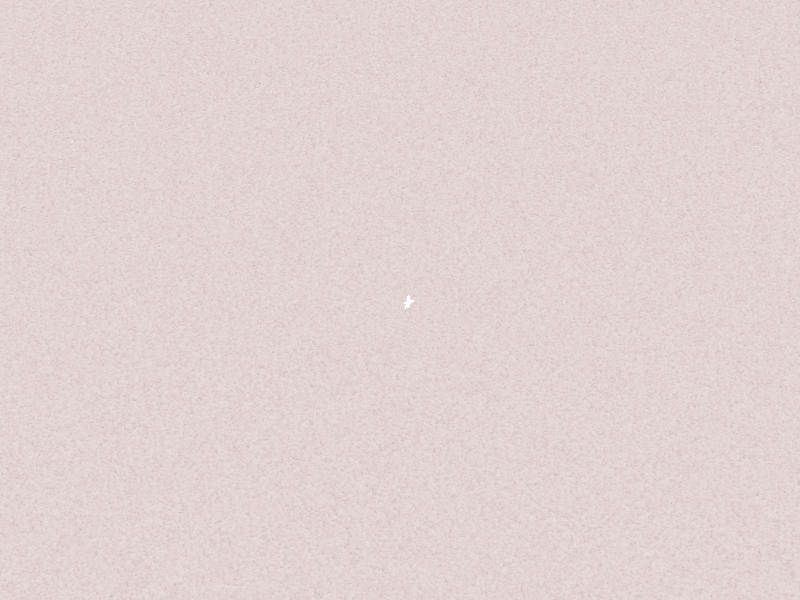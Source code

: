 
#version 3.5

global_settings {
    assumed_gamma 1
}
        
light_source {
    <200, 200, 200>*10000
    rgb 1.3
}
        
camera {
  location    <400, 400, 800>
  direction   y
  sky         z
  up          z
  right       (4/3)*x
  look_at     <0.0, 0, 1.2>
  angle       20
}
        
background {
    color rgb <0.60, 0.70, 0.95>
}
        
plane {
  z, -10

  texture {
    pigment {
      bozo
      color_map {
        [ 0.0 color rgb<0.356, 0.321, 0.274> ]
        [ 0.1 color rgb<0.611, 0.500, 0.500> ]
        [ 0.4 color rgb<0.745, 0.623, 0.623> ]
        [ 1.0 color rgb<0.837, 0.782, 0.745> ]
      }
      warp { turbulence 0.6 }
    }
    finish {
      diffuse 0.6
      ambient 0.1
      specular 0.2
      reflection {
        0.2, 0.6
        fresnel on
      }
      conserve_energy
    }
  }
}
        
#declare Mesh_Texture=
  texture{
    pigment{
      uv_mapping
      spiral2 8
      color_map {
        [0.5 color rgb 1 ]
        [0.5 color rgb <0,0,0.2> ]
      }
      scale 0.8
    }
    finish {
      specular 0.3
      roughness 0.01
    }
}
        
#declare Mesh=
mesh2 {
    vertex_vectors {
        1353,
        <-2.8863561153411865, 2.127840042114258, -1.5913959741592407>, <-2.871170997619629, 2.4440410137176514, -1.5944210290908813>, <-2.8625919818878174, 2.612049102783203, -1.5404969453811646>,
		<-2.8625919818878174, 2.616497039794922, -1.6253809928894043>, <-2.858388900756836, 2.463165044784546, -1.54830002784729>, <-2.858388900756836, 2.4676129817962646, -1.6331830024719238>,
		<-2.85418701171875, 2.5780179500579834, -1.5422810316085815>, <-2.85418701171875, 2.5824670791625977, -1.6271640062332153>, <-2.8457820415496826, 2.816232919692993, -1.5297960042953491>,
		<-2.8457820415496826, 2.8206820487976074, -1.6146800518035889>, <-2.760209083557129, 2.129443883895874, -1.5406440496444702>, <-2.749001979827881, 1.8277000188827515, -1.588027000427246>,
		<-2.745697021484375, 2.4447810649871826, -1.553750991821289>, <-2.6289350986480713, 1.8367509841918945, -1.5318490266799927>, <-2.5134260654449463, 2.1282479763031006, -1.6161689758300781>,
		<-2.5002288818359375, 2.4434449672698975, -1.6097429990768433>, <-2.4954280853271484, 1.5452109575271606, -1.587460994720459>, <-2.3940460681915283, 1.848857045173645, -1.620239019393921>,
		<-2.3865840435028076, 1.5493329763412476, -1.5028719902038574>, <-2.1736509799957275, 1.5526139736175537, -1.6359440088272095>, <-2.1567978858947754, 2.1333370208740234, -1.4891639947891235>,
		<-2.1454999446868896, 2.445525884628296, -1.5110759735107422>, <-2.1271820068359375, 2.9566099643707275, -1.522439956665039>, <-2.1271820068359375, 2.9610579013824463, -1.6073230504989624>,
		<-2.1187779903411865, 2.4631640911102295, -1.54830002784729>, <-2.1187779903411865, 2.4676129817962646, -1.6331830024719238>, <-2.0546040534973145, 1.8755810260772705, -1.4766830205917358>,
		<-2.0529069900512695, 2.4589099884033203, -1.54852294921875>, <-2.0529069900512695, 2.4633591175079346, -1.6334069967269897>, <-2.0433568954467773, 2.986387014389038, -1.5208790302276611>,
		<-2.0433568954467773, 2.990834951400757, -1.6057629585266113>, <-1.9777109622955322, 1.0564980506896973, -1.5814239978790283>, <-1.8917820453643799, 1.0634000301361084, -1.4741159677505493>,
		<-1.8659390211105347, 1.5635939836502075, -1.419355034828186>, <-1.7236770391464233, 1.0724890232086182, -1.6394920349121094>, <-1.7059030532836914, 2.129729986190796, -1.6355479955673218>,
		<-1.6970069408416748, 2.4425230026245117, -1.6217069625854492>, <-1.6254390478134155, 1.8954390287399292, -1.645933985710144>, <-1.5550860166549683, 0.629381000995636, -1.5745919942855835>,
		<-1.4878629446029663, 0.6366739869117737, -1.4519230127334595>, <-1.4807469844818115, 1.0900570154190063, -1.3671890497207642>, <-1.476889967918396, 1.5698120594024658, -1.6740269660949707>,
		<-1.3563519716262817, 0.6439849734306335, -1.6349940299987793>, <-1.3437739610671997, 0.3903459906578064, -1.5704200267791748>, <-1.285902976989746, 0.39772599935531616, -1.4477519989013672>,
		<-1.2169859409332275, 0.16006499528884888, -1.5664000511169434>, <-1.1804579496383667, 2.138792037963867, -1.4542720317840576>, <-1.1743619441986084, 2.446031093597412, -1.4821109771728516>,
		<-1.1736030578613281, 1.108512043952942, -1.6852760314941406>, <-1.1726900339126587, 0.4103359878063202, -1.6309159994125366>, <-1.1663039922714233, 0.663631021976471, -1.3278189897537231>,
		<-1.164726972579956, 0.1618649959564209, -1.4491640329360962>, <-1.1253169775009155, 1.9374929666519165, -1.4398610591888428>, <-1.1113300323486328, -0.22581399977207184, -1.5596649646759033>,
		<-1.0637470483779907, -0.22387899458408356, -1.4498039484024048>, <-1.0624920129776, 0.167263001203537, -1.6266729831695557>, <-1.037371039390564, -0.6424940228462219, -1.5517679452896118>,
		<-1.0235179662704468, 1.5852949619293213, -1.3628809452056885>, <-1.0090830326080322, 0.4268609881401062, -1.3236860036849976>, <-0.9930620193481445, -0.6409299969673157, -1.4535820484161377>,
		<-0.9706609845161438, -0.2246759980916977, -1.6198320388793945>, <-0.9394890069961548, 3.406342029571533, -0.41839399933815>, <-0.9394890069961548, 3.7219040393829346, -0.41839399933815>,
		<-0.9387999773025513, 3.406342029571533, -0.3794420063495636>, <-0.9387999773025513, 3.7219040393829346, -0.3794420063495636>, <-0.9320350289344788, 3.406342029571533, -0.4572019875049591>,
		<-0.9320350289344788, 3.7219040393829346, -0.4572019875049591>, <-0.929997980594635, 3.406342029571533, -0.3420479893684387>, <-0.929997980594635, 3.7219040393829346, -0.3420479893684387>,
		<-0.9260219931602478, 0.6770600080490112, -1.682569980621338>, <-0.9147509932518005, 0.16583099961280823, -1.331102967262268>, <-0.9134669899940491, 3.406342029571533, -0.3078469932079315>,
		<-0.9134669899940491, 3.7219040393829346, -0.3078469932079315>, <-0.906378984451294, -0.642661988735199, -1.6095540523529053>, <-0.8917949795722961, 3.406342029571533, -0.5522509813308716>,
		<-0.8917949795722961, 3.7219040393829346, -0.5522509813308716>, <-0.8915899991989136, 3.0467379093170166, -1.5177160501480103>, <-0.8915899991989136, 3.051187038421631, -1.6025999784469604>,
		<-0.8915899991989136, 3.1634531021118164, -1.5115989446640015>, <-0.8915899991989136, 3.1679019927978516, -1.5964829921722412>, <-0.8797360062599182, 3.406342029571533, -0.2411089986562729>,
		<-0.8716300129890442, 2.3688910007476807, -0.4926869869232178>, <-0.8459680080413818, 2.3623409271240234, -0.3603540062904358>, <-0.8422430157661438, 2.3710289001464844, -0.5736430287361145>,
		<-0.836139976978302, -0.22115199267864227, -1.340311050415039>, <-0.8334590196609497, 2.2252440452575684, -0.5096549987792969>, <-0.8156780004501343, 1.1314280033111572, -1.295022964477539>,
		<-0.8121640086174011, 2.3584229946136475, -0.29962998628616333>, <-0.8098660111427307, 2.225008010864258, -0.5820599794387817>, <-0.8050869703292847, 2.2259650230407715, -0.388480007648468>,
		<-0.8026440143585205, 3.406342029571533, -0.154899001121521>, <-0.802232027053833, 0.4550740122795105, -1.6786960363388062>, <-0.7811130285263062, -0.6395170092582703, -1.3569539785385132>,
		<-0.7800279855728149, 3.309752941131592, -0.8104060292243958>, <-0.7800279855728149, 3.436224937438965, -1.4983199834823608>, <-0.772059977054596, 2.2263970375061035, -0.3320319950580597>,
		<-0.7587779760360718, 2.4631640911102295, -1.54830002784729>, <-0.7587779760360718, 2.4676120281219482, -1.6331839561462402>, <-0.7398589849472046, 2.352782964706421, -0.21988900005817413>,
		<-0.727957010269165, 0.1843000054359436, -1.673969030380249>, <-0.7190790176391602, 3.2757210731506348, -0.6062160134315491>, <-0.7190790176391602, 3.455341100692749, -1.5747809410095215>,
		<-0.7162780165672302, 3.3582639694213867, -1.1737220287322998>, <-0.7148420214653015, 3.406342029571533, -0.7600359916687012>, <-0.7148420214653015, 3.7219040393829346, -0.7600359916687012>,
		<-0.7143830060958862, 2.12084698677063, -0.5099729895591736>, <-0.7055929899215698, 3.44454288482666, -1.1585079431533813>, <-0.7037220001220703, 2.226823091506958, -0.2572239935398102>,
		<-0.6998500227928162, 2.3722310066223145, -0.7450439929962158>, <-0.6985989809036255, 2.119776964187622, -0.5591250061988831>, <-0.6946539878845215, 2.1241230964660645, -0.4274680018424988>,
		<-0.6938459873199463, 4.060857772827148, -1.0553480386734009>, <-0.69371098279953, 3.406342029571533, -0.2740379869937897>, <-0.69371098279953, 3.7219040393829346, -0.2740379869937897>,
		<-0.6930739879608154, 4.122375965118408, -1.044442057609558>, <-0.6870949864387512, 2.2248759269714355, -0.7322880029678345>, <-0.6870589852333069, 1.9740079641342163, -0.8559110164642334>,
		<-0.6870589852333069, 1.9840519428253174, -1.4983199834823608>, <-0.6870589852333069, 4.250763893127441, -1.3919340372085571>, <-0.678305983543396, 3.4969840049743652, -1.1492619514465332>,
		<-0.6735730171203613, 3.3305881023406982, -1.016767978668213>, <-0.6735730171203613, 3.385938882827759, -1.3306759595870972>, <-0.6719920039176941, 2.1260828971862793, -0.3889639973640442>,
		<-0.6705060005187988, 3.406342029571533, -0.031877998262643814>, <-0.6660619974136353, -0.22076000273227692, -1.6668989658355713>, <-0.6643199920654297, 3.4177958965301514, -1.006816029548645>,
		<-0.6643199920654297, 3.4712910652160645, -1.3102010488510132>, <-0.6571300029754639, 4.0389180183410645, -0.923537015914917>, <-0.6571300029754639, 4.085322856903076, -1.1867140531539917>,
		<-0.6567469835281372, 4.100668907165527, -0.9140269756317139>, <-0.6567469835281372, 4.146582126617432, -1.174415946006775>, <-0.6466050148010254, 4.123816967010498, -1.0432679653167725>,
		<-0.646012008190155, 0.7052059769630432, -1.2439939975738525>, <-0.6406890153884888, 3.472604990005493, -1.0110059976577759>, <-0.6406890153884888, 3.521362066268921, -1.28751802444458>,
		<-0.6399710178375244, 3.701150894165039, -0.26488301157951355>, <-0.6390169858932495, 3.701150894165039, -0.19088999927043915>, <-0.6385080218315125, 3.7278809547424316, -0.26443400979042053>,
		<-0.6375640034675598, 3.7278809547424316, -0.19122500717639923>, <-0.6365900039672852, 3.5152170658111572, -1.1460469961166382>, <-0.6361110210418701, 2.3610761165618896, -0.12357600033283234>,
		<-0.6337289810180664, 1.9569920301437378, -0.66873699426651>, <-0.6337289810180664, 1.9649360179901123, -1.5747809410095215>, <-0.63372802734375, 4.250763893127441, -1.4110490083694458>,
		<-0.6256660223007202, -2.8185479640960693, -0.8768029808998108>, <-0.6256660223007202, -2.792397975921631, -1.4885070323944092>, <-0.6256660223007202, -2.455164909362793, -1.4983199834823608>,
		<-0.6256660223007202, -2.453437089920044, -0.8559110164642334>, <-0.6250309944152832, 2.128904104232788, -0.33762601017951965>, <-0.6227359771728516, -0.6416289806365967, -1.6547269821166992>,
		<-0.6164079904556274, 4.105772018432617, -0.9348599910736084>, <-0.6164079904556274, 4.143938064575195, -1.1513090133666992>, <-0.6163110136985779, -2.9234631061553955, -0.8893960118293762>,
		<-0.6163110136985779, -2.9208641052246094, -1.4885070323944092>, <-0.6156499981880188, 2.119175910949707, -0.6608440279960632>, <-0.6154469847679138, 3.7278809547424316, -0.2573550045490265>,
		<-0.615435004234314, 2.221045970916748, -0.17540599405765533>, <-0.6146630048751831, 3.7278809547424316, -0.19649900496006012>, <-0.6129570007324219, 3.74241304397583, -1.1101210117340088>,
		<-0.6115779876708984, 3.3943889141082764, -0.22247999906539917>, <-0.604561984539032, 3.4944610595703125, -1.0283310413360596>, <-0.604561984539032, 3.5359740257263184, -1.2637619972229004>,
		<-0.6038010120391846, 3.701150894165039, -0.32848700881004333>, <-0.6034129858016968, 2.1320290565490723, -1.6461800336837769>, <-0.6032249927520752, 3.3943889141082764, -0.26447200775146484>,
		<-0.6032249927520752, 3.3943889141082764, -0.1804880052804947>, <-0.6027209758758545, 3.7278809547424316, -0.3273630142211914>, <-0.6011940240859985, 3.701150894165039, -0.12633299827575684>,
		<-0.6010159850120544, 3.2496280670166016, -0.44965898990631104>, <-0.6010159850120544, 3.4683868885040283, -1.626966953277588>, <-0.6003909707069397, 2.4414350986480713, -1.6282449960708618>,
		<-0.6001420021057129, 3.7278809547424316, -0.12735199928283691>, <-0.596746027469635, 3.5152170658111572, -1.1460469961166382>, <-0.59409099817276, 1.9796700477600098, -0.9181910157203674>,
		<-0.59409099817276, 1.9929510354995728, -1.0642839670181274>, <-0.5932890176773071, 3.4675419330596924, -0.22247999906539917>, <-0.5863289833068848, 3.4675419330596924, -0.2574729919433594>,
		<-0.5863289833068848, 3.4675419330596924, -0.18748700618743896>, <-0.5856990218162537, 3.7278809547424316, -0.3096649944782257>, <-0.5854120254516602, 3.7259531021118164, -1.0112329721450806>,
		<-0.5854120254516602, 3.760767936706543, -1.2086759805679321>, <-0.5838339924812317, 3.406342029571533, 0.021787000820040703>, <-0.5835549831390381, 3.7278809547424316, -0.1434040069580078>,
		<-0.5830489993095398, -3.2245800495147705, -1.4964109659194946>, <-0.5794389843940735, 3.3943889141082764, -0.30007100105285645>, <-0.5794389843940735, 3.3943889141082764, -0.1448889970779419>,
		<-0.5788900256156921, -3.1465489864349365, -1.4849380254745483>, <-0.5788900256156921, -3.0808560848236084, -0.9180160164833069>, <-0.5773670077323914, -2.8275129795074463, -0.6974409818649292>,
		<-0.5773670077323914, -2.791227102279663, -1.5596779584884644>, <-0.5773670077323914, -2.451875925064087, -1.5747809410095215>, <-0.5773670077323914, -2.4505090713500977, -0.66873699426651>,
		<-0.5760809779167175, 1.9593909978866577, -1.660668969154358>, <-0.5700560212135315, 3.497920036315918, -1.0479509830474854>, <-0.5700560212135315, 3.5325140953063965, -1.244143009185791>,
		<-0.5687789916992188, -2.924921989440918, -0.7147420048713684>, <-0.5687789916992188, -2.921566963195801, -1.5596779584884644>, <-0.5676329731941223, 2.365638017654419, -0.08201999962329865>,
		<-0.5665069818496704, 3.467540979385376, -0.15782099962234497>, <-0.5665069818496704, 3.4675419330596924, -0.28713899850845337>, <-0.5617589950561523, 3.493053913116455, -0.22247999906539917>,
		<-0.5611799955368042, 0.47196099162101746, -1.2399230003356934>, <-0.5591880083084106, 2.124756097793579, -0.27615898847579956>, <-0.5588489770889282, -3.222114086151123, -1.4693490266799927>,
		<-0.5575010180473328, 4.087275981903076, -0.8181170225143433>, <-0.5575010180473328, 4.1668009757995605, -1.2691229581832886>, <-0.5571979880332947, 3.493053913116455, -0.24540700018405914>,
		<-0.5571979880332947, 3.493053913116455, -0.1995529979467392>, <-0.5569450259208679, 2.2178680896759033, -0.1403380036354065>, <-0.5569030046463013, 3.310328960418701, -0.9018700122833252>,
		<-0.5569030046463013, 3.406198024749756, -1.4455740451812744>, <-0.5568199753761292, 4.025382041931152, -0.8265990018844604>, <-0.5568199753761292, 4.105758190155029, -1.2824350595474243>,
		<-0.5515599846839905, 3.3982150554656982, -0.8957690000534058>, <-0.5515599846839905, 3.4908719062805176, -1.4212470054626465>, <-0.545930027961731, 2.071722984313965, -0.5045250058174133>,
		<-0.5442109704017639, 3.493053913116455, -0.2648429870605469>, <-0.5442109704017639, 3.493053913116455, -0.18011699616909027>, <-0.5438399910926819, 3.3943889141082764, -0.32385700941085815>,
		<-0.5438399910926819, 3.3943889141082764, -0.12110300362110138>, <-0.5414680242538452, -3.3019020557403564, -1.4813690185546875>, <-0.5414680242538452, -3.2976949214935303, -1.0599700212478638>,
		<-0.5414680242538452, -2.456696033477783, -1.0642839670181274>, <-0.5414680242538452, -2.454411029815674, -0.9181910157203674>, <-0.5403450131416321, 2.07320499420166, -0.4771600067615509>,
		<-0.540198028087616, 3.701150894165039, -0.3646570146083832>, <-0.5400429964065552, 2.0712389945983887, -0.521166980266571>, <-0.539792001247406, 3.7278809547424316, -0.3631500005722046>,
		<-0.5379170179367065, 3.454758882522583, -0.9097949862480164>, <-0.5379170179367065, 3.539207935333252, -1.3887289762496948>, <-0.5368409752845764, 3.467540979385376, -0.13799899816513062>,
		<-0.5368409752845764, 3.4675419330596924, -0.3069609999656677>, <-0.536637008190155, 3.701150894165039, -0.08850999921560287>, <-0.5362690091133118, 3.7278809547424316, -0.08992999792098999>,
		<-0.5344240069389343, -3.150999069213867, -1.5541859865188599>, <-0.5344240069389343, -3.059380054473877, -0.7540640234947205>, <-0.533909022808075, 4.094639778137207, -0.8551329970359802>,
		<-0.5339080095291138, 4.160745143890381, -1.2300349473953247>, <-0.5333889722824097, 3.7278809547424316, -0.33941298723220825>, <-0.533236026763916, 2.0740909576416016, -0.4645549952983856>,
		<-0.5324730277061462, 3.501322031021118, -0.22247999906539917>, <-0.5320159792900085, 3.4852869510650635, -0.2317419946193695>, <-0.5318080186843872, 3.4852869510650635, -0.21558000147342682>,
		<-0.530460000038147, 3.7278809547424316, -0.11229699850082397>, <-0.5304239988327026, 1.9439460039138794, -0.5252270102500916>, <-0.5304239988327026, 1.951889991760254, -1.626966953277588>,
		<-0.5304239988327026, 4.250763893127441, -1.4240959882736206>, <-0.5301409959793091, 3.501322031021118, -0.23420000076293945>, <-0.5301409959793091, 3.501322031021118, -0.21076099574565887>,
		<-0.5280519723892212, 3.569956064224243, -1.13639497756958>, <-0.5256220102310181, 1.593830943107605, -1.6951260566711426>, <-0.5247750282287598, 3.493053913116455, -0.27783000469207764>,
		<-0.5247750282287598, 3.493053913116455, -0.1671299934387207>, <-0.5241159796714783, 3.4852869510650635, -0.24563300609588623>, <-0.5235469937324524, 3.4852869510650635, -0.20148000121116638>,
		<-0.5235030055046082, 3.501322031021118, -0.24413500726222992>, <-0.5235030055046082, 3.501322031021118, -0.20082500576972961>, <-0.5181400179862976, 2.075366973876953, -0.44794100522994995>,
		<-0.5170590281486511, 3.4792659282684326, -0.9421579837799072>, <-0.5170590281486511, 3.551168918609619, -1.3499360084533691>, <-0.5162559747695923, 2.122473955154419, -0.24907000362873077>,
		<-0.5135679841041565, 3.501322031021118, -0.25077301263809204>, <-0.5135679841041565, 3.501322031021118, -0.1941870003938675>, <-0.5115050077438354, -3.21901798248291, -1.5153779983520508>,
		<-0.5110329985618591, 2.070966958999634, -0.5562270283699036>, <-0.5105649828910828, 3.5586230754852295, -1.0721240043640137>, <-0.5105649828910828, 3.5812880992889404, -1.20066499710083>,
		<-0.5102800130844116, 0.1703130006790161, -1.2510030269622803>, <-0.5102239847183228, 3.4852869510650635, -0.2535330057144165>, <-0.5101569890975952, 3.7157979011535645, -0.9385070204734802>,
		<-0.5101569890975952, 3.7760989665985107, -1.2804880142211914>, <-0.5094460248947144, 3.4852869510650635, -0.19321900606155396>, <-0.5035380125045776, 3.406342029571533, -0.5487319827079773>,
		<-0.5035380125045776, 3.7219040393829346, -0.5487319827079773>, <-0.5018479824066162, 3.3943889141082764, -0.3322100043296814>, <-0.5018479824066162, 3.3943889141082764, -0.11275000125169754>,
		<-0.5018479824066162, 3.467540979385376, -0.3139210045337677>, <-0.5018479824066162, 3.467540979385376, -0.13103899359703064>, <-0.5018479824066162, 3.4804511070251465, -0.22247999906539917>,
		<-0.5018479824066162, 3.493053913116455, -0.2823910117149353>, <-0.5018479824066162, 3.493053913116455, -0.16256900131702423>, <-0.5018479824066162, 3.501322031021118, -0.2531050145626068>,
		<-0.5018479824066162, 3.501322031021118, -0.1918559968471527>, <-0.5018479824066162, 3.504117965698242, -0.22247999906539917>, <-0.5018479824066162, 3.5051939487457275, -0.22247999906539917>,
		<-0.5011230111122131, -3.5015621185302734, -1.4742319583892822>, <-0.5011230111122131, -3.4575140476226807, -1.0805749893188477>, <-0.5000690221786499, -3.300261974334717, -1.5486929416656494>,
		<-0.5000690221786499, -3.2949841022491455, -0.9490990042686462>, <-0.49713701009750366, 3.485258102416992, -0.9761390089988708>, <-0.49713701009750366, 3.5451769828796387, -1.3159539699554443>,
		<-0.49651899933815, 2.0734899044036865, -0.427837997674942>, <-0.49406298995018005, 3.4852869510650635, -0.2533249855041504>, <-0.49328500032424927, 3.4852869510650635, -0.19301100075244904>,
		<-0.4901289939880371, 3.501322031021118, -0.25077301263809204>, <-0.4901289939880371, 3.501322031021118, -0.1941870003938675>, <-0.4838080108165741, -2.449631929397583, -1.626966953277588>,
		<-0.4838080108165741, -2.4482650756835938, -0.5252270102500916>, <-0.48229700326919556, 2.0724589824676514, -0.41911301016807556>, <-0.48019298911094666, 3.501322031021118, -0.24413500726222992>,
		<-0.48019298911094666, 3.501322031021118, -0.20082500576972961>, <-0.4799630045890808, 3.4852869510650635, -0.24506400525569916>, <-0.47939398884773254, 3.4852869510650635, -0.2009110003709793>,
		<-0.47892099618911743, 3.493053913116455, -0.27783000469207764>, <-0.47892099618911743, 3.493053913116455, -0.1671299934387207>, <-0.4735549986362457, 3.501322031021118, -0.23420000076293945>,
		<-0.4735549986362457, 3.501322031021118, -0.2107599973678589>, <-0.4725329875946045, 3.7278809547424316, -0.33862900733947754>, <-0.4717020094394684, 3.4852869510650635, -0.23096400499343872>,
		<-0.47149398922920227, 3.4852869510650635, -0.21480299532413483>, <-0.47122400999069214, 3.501322031021118, -0.22247999906539917>, <-0.4696049988269806, 3.7278809547424316, -0.11151199787855148>,
		<-0.4678640067577362, -0.21853500604629517, -1.2660109996795654>, <-0.466854989528656, 3.467540979385376, -0.3069609999656677>, <-0.466854989528656, 3.467540979385376, -0.13799899816513062>,
		<-0.4665820002555847, 3.7278809547424316, -0.36220601201057434>, <-0.46620500087738037, 3.701150894165039, -0.36370301246643066>, <-0.46424800157546997, 3.587693929672241, -1.1332670450210571>,
		<-0.4630590081214905, 3.7278809547424316, -0.08898600190877914>, <-0.46303001046180725, -3.4994471073150635, -1.5377089977264404>, <-0.46303001046180725, -3.4395759105682373, -0.9774090051651001>,
		<-0.46279001235961914, 3.5503270626068115, -1.0250749588012695>, <-0.46279001235961914, 3.5895841121673584, -1.2477149963378906>, <-0.4626440107822418, 3.701150894165039, -0.08755599707365036>,
		<-0.46000200510025024, 2.0685129165649414, -0.5051959753036499>, <-0.4598560035228729, 3.3943889141082764, -0.32385700941085815>, <-0.4598560035228729, 3.3943889141082764, -0.12110300362110138>,
		<-0.4595769941806793, 2.0685129165649414, -0.5047699809074402>, <-0.45951300859451294, 2.0685129165649414, -0.5081940293312073>, <-0.4594849944114685, 3.493053913116455, -0.2648429870605469>,
		<-0.4594849944114685, 3.493053913116455, -0.18011699616909027>, <-0.45917201042175293, 2.0685129165649414, -0.5078070163726807>, <-0.4591110050678253, 2.0685129165649414, -0.5062419772148132>,
		<-0.45900198817253113, 2.0685129165649414, -0.5074719786643982>, <-0.45900100469589233, 2.0685129165649414, -0.5076360106468201>, <-0.4589090049266815, 2.0685129165649414, -0.5067200064659119>,
		<-0.4588859975337982, 2.0685129165649414, -0.5061529874801636>, <-0.45879000425338745, 2.0685129165649414, -0.5072590112686157>, <-0.45871299505233765, 3.5715320110321045, -1.1373209953308105>,
		<-0.4582720100879669, 3.228990077972412, -0.3258320093154907>, <-0.4582720100879669, 3.478705883026123, -1.6682419776916504>, <-0.4562639892101288, -3.3987181186676025, -1.4883840084075928>,
		<-0.4553090035915375, 3.5819010734558105, -1.1004140377044678>, <-0.4553090035915375, 3.593487024307251, -1.1661200523376465>, <-0.4506939947605133, 3.566740036010742, -1.1085319519042969>,
		<-0.4506939947605133, 3.5768749713897705, -1.1660130023956299>, <-0.44649800658226013, 3.493053913116455, -0.24540700018405914>, <-0.44649800658226013, 3.493053913116455, -0.1995529979467392>,
		<-0.44308799505233765, -3.2121329307556152, -1.443748950958252>, <-0.4427089989185333, 2.0706870555877686, -0.41931799054145813>, <-0.44193699955940247, 3.493053913116455, -0.22247999906539917>,
		<-0.43817299604415894, -0.6388149857521057, -1.2913670539855957>, <-0.43767499923706055, -3.3987181186676025, -1.4883840084075928>, <-0.4371890127658844, 3.467540979385376, -0.28713899850845337>,
		<-0.4371890127658844, 3.467540979385376, -0.15782099962234497>, <-0.43088799715042114, 3.577660083770752, -1.0763640403747559>, <-0.43088799715042114, 3.5977280139923096, -1.1901710033416748>,
		<-0.4287849962711334, 3.563783884048462, -1.0873589515686035>, <-0.4287849962711334, 3.581338882446289, -1.1869200468063354>, <-0.4242570102214813, 3.3943889141082764, -0.30007100105285645>,
		<-0.4242570102214813, 3.3943889141082764, -0.1448889970779419>, <-0.4226030111312866, 1.1583369970321655, -1.710860013961792>, <-0.42192700505256653, 4.085786819458008, -0.7824090123176575>,
		<-0.42192700505256653, 4.177615165710449, -1.303186058998108>, <-0.42121198773384094, 4.093401908874512, -0.8254510164260864>, <-0.42121198773384094, 4.169734001159668, -1.2583500146865845>,
		<-0.4197939932346344, 4.023877143859863, -0.7905089855194092>, <-0.4197939932346344, 4.116687774658203, -1.316862940788269>, <-0.4194380044937134, 3.7278809547424316, -0.3075209856033325>,
		<-0.41736701130867004, 3.467540979385376, -0.2574729919433594>, <-0.41736701130867004, 3.467540979385376, -0.18748700618743896>, <-0.4172939956188202, 3.7278809547424316, -0.14125999808311462>,
		<-0.41040700674057007, 3.467540979385376, -0.22247999906539917>, <-0.40735599398612976, 3.7146689891815186, -0.9114320278167725>, <-0.40735599398612976, 3.7842979431152344, -1.3063169717788696>,
		<-0.40552300214767456, 1.9336270093917847, -0.4117189943790436>, <-0.40552300214767456, 1.9415709972381592, -1.6682419776916504>, <-0.4055219888687134, 4.250762939453125, -1.4344149827957153>,
		<-0.4027090072631836, 3.7278809547424316, -0.3247840106487274>, <-0.40164700150489807, 3.701150894165039, -0.3258799910545349>, <-0.401309996843338, -3.3987181186676025, -1.4883840084075928>,
		<-0.4004710018634796, 3.3943889141082764, -0.26447200775146484>, <-0.4004710018634796, 3.3943889141082764, -0.1804880052804947>, <-0.4001300036907196, 3.7278809547424316, -0.12477300316095352>,
		<-0.39904099702835083, 3.701150894165039, -0.1237260028719902>, <-0.3988569974899292, 3.563455104827881, -1.0794769525527954>, <-0.3988569974899292, 3.583725929260254, -1.1944390535354614>,
		<-0.39882099628448486, 2.118557929992676, -0.24633200466632843>, <-0.3975279927253723, 3.302912950515747, -0.8598139882087708>, <-0.3975279927253723, 3.3910489082336426, -0.8551239967346191>,
		<-0.3975279927253723, 3.41361403465271, -1.4876290559768677>, <-0.3975279927253723, 3.4482269287109375, -0.8727489709854126>, <-0.3975279927253723, 3.4737040996551514, -0.9106159806251526>,
		<-0.3975279927253723, 3.4806230068206787, -0.9498550295829773>, <-0.3975279927253723, 3.4980390071868896, -1.4618929624557495>, <-0.3975279927253723, 3.5457398891448975, -1.4257739782333374>,
		<-0.3975279927253723, 3.547290086746216, -1.0078539848327637>, <-0.3975279927253723, 3.5498108863830566, -1.3422390222549438>, <-0.3975279927253723, 3.556730031967163, -1.3814769983291626>,
		<-0.3975279927253723, 3.562303066253662, -1.1377439498901367>, <-0.3975279927253723, 3.576107978820801, -1.0675610303878784>, <-0.3975279927253723, 3.592621088027954, -1.2649359703063965>,
		<-0.3975279927253723, 3.593693971633911, -1.1322089433670044>, <-0.3975279927253723, 3.5992801189422607, -1.1989740133285522>, <-0.39493799209594727, 2.069474935531616, -0.4401319921016693>,
		<-0.39211800694465637, 3.3943889141082764, -0.22247999906539917>, <-0.3918820023536682, 2.2124149799346924, -0.1448339968919754>, <-0.3917829990386963, -3.9277219772338867, -1.4563900232315063>,
		<-0.3917829990386963, -3.9159469604492188, -1.1607110500335693>, <-0.38833099603652954, 3.7278809547424316, -0.2544260025024414>, <-0.38754600286483765, 3.7278809547424316, -0.19357000291347504>,
		<-0.3757629990577698, 2.3734660148620605, -0.08504699915647507>, <-0.3706899881362915, -2.839824914932251, -0.45114898681640625>, <-0.3706899881362915, -2.7897961139678955, -1.6466729640960693>,
		<-0.3706899881362915, -2.447856903076172, -1.6682419776916504>, <-0.3706899881362915, -2.4464900493621826, -0.4117189943790436>, <-0.368928998708725, 3.5658419132232666, -1.0869959592819214>,
		<-0.368928998708725, 3.5833969116210938, -1.1865570545196533>, <-0.36538198590278625, -2.9269258975982666, -0.4749169945716858>, <-0.36538198590278625, -2.9224259853363037, -1.6466729640960693>,
		<-0.36528700590133667, 3.7278809547424316, -0.2609109878540039>, <-0.36434298753738403, 3.7278809547424316, -0.1877020001411438>, <-0.3641679883003235, 3.577660083770752, -1.0763640403747559>,
		<-0.3641679883003235, 3.5977280139923096, -1.1901710033416748>, <-0.3638240098953247, 3.701150894165039, -0.2613230049610138>, <-0.3628700077533722, 3.701150894165039, -0.1873289942741394>,
		<-0.3626500070095062, -3.928658962249756, -1.5102479457855225>, <-0.3626500070095062, -3.912194013595581, -1.0875109434127808>, <-0.3565869927406311, -3.2065188884735107, -1.5303399562835693>,
		<-0.3550280034542084, 3.2732629776000977, -0.5697969794273376>, <-0.3487569987773895, -3.398719072341919, -1.4883840084075928>, <-0.3470200002193451, 3.570305109024048, -1.107903003692627>,
		<-0.3470200002193451, 3.5804409980773926, -1.16538405418396>, <-0.34434300661087036, 3.3600220680236816, -0.5576040148735046>, <-0.34415000677108765, -3.1564390659332275, -1.6388299465179443>,
		<-0.34415000677108765, -3.0298891067504883, -0.5289329886436462>, <-0.3439280092716217, 3.406342029571533, 0.022732999175786972>, <-0.33974599838256836, 3.5819010734558105, -1.1004140377044678>,
		<-0.33974599838256836, 3.593487024307251, -1.1661200523376465>, <-0.33900099992752075, 3.5756490230560303, -1.1365950107574463>, <-0.33850499987602234, 0.7228869795799255, -1.7090940475463867>,
		<-0.3322660028934479, 3.5895841121673584, -1.2477149963378906>, <-0.3322649896144867, 3.5503270626068115, -1.0250749588012695>, <-0.33080700039863586, 3.587693929672241, -1.1332670450210571>,
		<-0.32291701436042786, -3.298258066177368, -1.6309850215911865>, <-0.32291701436042786, -3.291261911392212, -0.7968559861183167>, <-0.31705600023269653, 3.412753105163574, -0.5501930117607117>,
		<-0.31518399715423584, 2.0062320232391357, -1.2103780508041382>, <-0.3123230040073395, 3.2510828971862793, -0.4119729995727539>, <-0.3123230040073395, 3.2954440116882324, -0.7276210188865662>,
		<-0.30878201127052307, 3.9737930297851562, -0.3989199995994568>, <-0.3085150122642517, 4.102390766143799, -0.8537669777870178>, <-0.3085150122642517, 4.168496131896973, -1.228667974472046>,
		<-0.30589500069618225, 4.033788204193115, -0.3817160129547119>, <-0.3045560121536255, 3.7228689193725586, -0.9372609853744507>, <-0.3045560121536255, 3.7831690311431885, -1.2792420387268066>,
		<-0.3030700087547302, 3.3385848999023438, -0.4050700068473816>, <-0.3030700087547302, 3.3814589977264404, -0.7101370096206665>, <-0.300025999546051, -3.4968619346618652, -1.6152989864349365>,
		<-0.300025999546051, -3.4149439334869385, -0.8357470035552979>, <-0.2979179918766022, 3.485258102416992, -0.9761390089988708>, <-0.2979179918766022, 3.5451769828796387, -1.3159539699554443>,
		<-0.2970849871635437, 3.2147090435028076, -0.2401459962129593>, <-0.2970840036869049, 3.4858460426330566, -1.6968040466308594>, <-0.2964560091495514, 0.5168250203132629, -1.7054970264434814>,
		<-0.2888740003108978, -2.4589810371398926, -1.2103780508041382>, <-0.2880389988422394, 3.9450490474700928, -0.2986760139465332>, <-0.2880389988422394, 4.002538204193115, -0.4991630017757416>,
		<-0.2863529920578003, 4.0966010093688965, -0.8164730072021484>, <-0.2863529920578003, 4.176126003265381, -1.2674779891967773>, <-0.28537100553512573, 4.005348205566406, -0.28253498673439026>,
		<-0.28537100553512573, 4.062228202819824, -0.4808970093727112>, <-0.2844899892807007, 3.5586230754852295, -1.0721240043640137>, <-0.2844899892807007, 3.5812880992889404, -1.2006659507751465>,
		<-0.28276801109313965, 4.034805774688721, -0.8249369859695435>, <-0.28276801109313965, 4.115182876586914, -1.2807730436325073>, <-0.2823140025138855, -3.398719072341919, -1.4883840084075928>,
		<-0.2794390022754669, 3.393213987350464, -0.41117000579833984>, <-0.2794390022754669, 3.432291030883789, -0.6892160177230835>, <-0.2779960036277771, 3.4792659282684326, -0.9421579837799072>,
		<-0.2779960036277771, 3.551168918609619, -1.3499360084533691>, <-0.2753399908542633, 3.431087017059326, -0.5476160049438477>, <-0.27122700214385986, 0.20823200047016144, -1.7001099586486816>,
		<-0.26700299978256226, 3.5699551105499268, -1.13639497756958>, <-0.2644839882850647, 1.9264860153198242, -0.333173006772995>, <-0.2644839882850647, 1.9344300031661987, -1.6968040466308594>,
		<-0.2644830048084259, 4.250762939453125, -1.4415550231933594>, <-0.2603990137577057, 4.033788204193115, -0.3817160129547119>, <-0.2588540017604828, 2.115878105163574, -0.30404800176620483>,
		<-0.2571389973163605, 3.454758882522583, -0.9097949862480164>, <-0.2571389973163605, 3.539207935333252, -1.3887289762496948>, <-0.25578299164772034, -3.1964049339294434, -1.4265309572219849>,
		<-0.2502020001411438, -0.2147420048713684, -1.692726969718933>, <-0.24349500238895416, 3.3982150554656982, -0.8957690000534058>, <-0.24349500238895416, 3.4908719062805176, -1.4212470054626465>,
		<-0.24333900213241577, 4.0101470947265625, -0.29927098751068115>, <-0.24333800375461578, 4.05742883682251, -0.4641610085964203>, <-0.24331200122833252, 3.414452075958252, -0.42924800515174866>,
		<-0.24331200122833252, 3.447722911834717, -0.6659839749336243>, <-0.2429569959640503, -2.8435869216918945, -0.37588199973106384>, <-0.2429569959640503, -2.445261001586914, -0.333173006772995>,
		<-0.2429559975862503, -2.4466280937194824, -1.6968040466308594>, <-0.24071800708770752, 3.660667896270752, -0.4887070059776306>, <-0.23967599868774414, -2.9275379180908203, -0.40162500739097595>,
		<-0.23815299570560455, 3.310328960418701, -0.9018700122833252>, <-0.23815299570560455, 3.406198024749756, -1.4455740451812744>, <-0.23798799514770508, -3.9298040866851807, -1.5760819911956787>,
		<-0.23798799514770508, -3.907041072845459, -0.9869949817657471>, <-0.23549599945545197, 3.431087017059326, -0.5476160049438477>, <-0.2354850023984909, -0.6395750045776367, -1.6794780492782593>,
		<-0.22930100560188293, 3.7381999492645264, -1.00907301902771>, <-0.22930000722408295, 3.7730140686035156, -1.2065160274505615>, <-0.22896799445152283, 3.9206809997558594, -0.2136940062046051>,
		<-0.22896699607372284, 4.0269060134887695, -0.5841450095176697>, <-0.22692599892616272, 3.9812378883361816, -0.19845399260520935>, <-0.22692599892616272, 4.086338043212891, -0.5649790167808533>,
		<-0.2265540063381195, -3.020875930786133, -0.46013298630714417>, <-0.22601599991321564, 4.119197845458984, -0.9324920177459717>, <-0.22601500153541565, 4.1573638916015625, -1.148941993713379>,
		<-0.2251559942960739, 3.6391029357910156, -0.4135020077228546>, <-0.2251559942960739, 3.6822330951690674, -0.5639119744300842>, <-0.22499899566173553, 3.497920036315918, -1.0479509830474854>,
		<-0.22499899566173553, 3.5325140953063965, -1.244143009185791>, <-0.2233870029449463, -4.348127841949463, -1.2654609680175781>, <-0.2233870029449463, -4.3478288650512695, -1.4171359539031982>,
		<-0.2134310007095337, -3.29012393951416, -0.7503309845924377>, <-0.20880599319934845, 3.4172239303588867, -0.4489760100841522>, <-0.20880599319934845, 3.4449501037597656, -0.6462560296058655>,
		<-0.20805400609970093, -4.350639820098877, -1.449836015701294>, <-0.20805400609970093, -4.350189208984375, -1.2314289808273315>, <-0.20488500595092773, -3.398719072341919, -1.4883840084075928>,
		<-0.20175500214099884, 3.756553888320923, -1.1076279878616333>, <-0.19928400218486786, -3.4074161052703857, -0.7924540042877197>, <-0.1983090043067932, 3.5152170658111572, -1.1460469961166382>,
		<-0.19581900537014008, 4.139319896697998, -1.0405340194702148>, <-0.1956530064344406, 3.234844923019409, -0.2964380085468292>, <-0.1956530064344406, 3.3116819858551025, -0.8431559801101685>,
		<-0.19475500285625458, 3.9901061058044434, -0.22937799990177155>, <-0.19475500285625458, 4.077470779418945, -0.5340539813041687>, <-0.19081099331378937, 2.208682060241699, -0.2360049933195114>,
		<-0.19049300253391266, 3.4944610595703125, -1.0283310413360596>, <-0.19049300253391266, 3.5359740257263184, -1.2637619972229004>, <-0.19031000137329102, 3.3228909969329834, -0.29340800642967224>,
		<-0.19031000137329102, 3.3971519470214844, -0.8217999935150146>, <-0.18710599839687347, 4.116819858551025, -0.9111800193786621>, <-0.18710599839687347, 4.16273307800293, -1.1715680360794067>,
		<-0.1824589967727661, 4.05524206161499, -0.9206579923629761>, <-0.18245799839496613, 4.101646900177002, -1.1838350296020508>, <-0.18083900213241577, 3.620820999145508, -0.3497459888458252>,
		<-0.18083900213241577, 3.700515031814575, -0.627668023109436>, <-0.1766670048236847, 3.378911018371582, -0.3093990087509155>, <-0.1766670048236847, 3.446593999862671, -0.7909870147705078>,
		<-0.16680200397968292, 3.48612904548645, -0.5398809909820557>, <-0.16094200313091278, -3.905466079711914, -0.9562770128250122>, <-0.15846499800682068, 3.5152170658111572, -1.1460469961166382>,
		<-0.15580900013446808, 3.4022738933563232, -0.34259700775146484>, <-0.15580900013446808, 3.4599010944366455, -0.7526360154151917>, <-0.15436699986457825, 3.472604990005493, -1.0110059976577759>,
		<-0.15436699986457825, 3.521362066268921, -1.28751802444458>, <-0.15077899396419525, 4.141026020050049, -1.0411529541015625>, <-0.1493149995803833, 3.477046012878418, -0.47525399923324585>,
		<-0.1493149995803833, 3.4952120780944824, -0.6045079827308655>, <-0.1457429975271225, 4.079707145690918, -1.052024006843567>, <-0.14508099853992462, -3.189244031906128, -1.5387120246887207>,
		<-0.14318199455738068, 2.37882399559021, -0.18837599456310272>, <-0.1424420028924942, -4.354075908660889, -1.489806056022644>, <-0.1424420028924942, -4.353020191192627, -1.1846990585327148>,
		<-0.14056099951267242, 3.904397964477539, -0.1569110006093979>, <-0.14056099951267242, 4.04318904876709, -0.6409279704093933>, <-0.13945600390434265, 3.965127944946289, -0.1422719955444336>,
		<-0.13945500552654266, 4.102447986602783, -0.6211599707603455>, <-0.1358869969844818, 3.407075881958008, -0.37676700949668884>, <-0.1358869969844818, 3.455099105834961, -0.7184659838676453>,
		<-0.13073599338531494, 3.4177958965301514, -1.006816029548645>, <-0.13073599338531494, 3.4712910652160645, -1.3102010488510132>, <-0.1268559992313385, 2.80491304397583, -0.21917200088500977>,
		<-0.12632499635219574, -4.449007987976074, -1.3152589797973633>, <-0.12632499635219574, -4.448515892028809, -1.3885879516601562>, <-0.12449900060892105, 3.207408905029297, -0.1963450014591217>,
		<-0.12449900060892105, 3.489496946334839, -1.7114039659500122>, <-0.12204500287771225, 3.9767138957977295, -0.18267600238323212>, <-0.12204500287771225, 4.090861797332764, -0.5807560086250305>,
		<-0.1214819997549057, 3.3305881023406982, -1.016767978668213>, <-0.1214819997549057, 3.385938882827759, -1.3306759595870972>, <-0.11985199898481369, -3.398719072341919, -1.4883840084075928>,
		<-0.11894600093364716, -4.449841022491455, -1.299847960472107>, <-0.11894600093364716, -4.449451923370361, -1.4058990478515625>, <-0.11675000190734863, 3.496983051300049, -1.1492619514465332>,
		<-0.11451400071382523, 3.6086061000823975, -0.30714499950408936>, <-0.11451400071382523, 3.7127299308776855, -0.6702690124511719>, <-0.11347199976444244, 1.9228359460830688, -0.2930229902267456>,
		<-0.11347100138664246, 1.930780053138733, -1.7114039659500122>, <-0.11347100138664246, 4.250762939453125, -1.4452049732208252>, <-0.1061910018324852, -2.845510959625244, -0.3374069929122925>,
		<-0.1061910018324852, -2.444633960723877, -0.2930229902267456>, <-0.10619000345468521, -2.789134979248047, -1.6868499517440796>, <-0.10619000345468521, -2.446000099182129, -1.7114039659500122>,
		<-0.1050809994339943, -2.927851915359497, -0.36416101455688477>, <-0.1050809994339943, -2.922822952270508, -1.6868499517440796>, <-0.10299800336360931, 3.5039660930633545, -0.5373740196228027>,
		<-0.10189200192689896, -4.353885173797607, -1.1704180240631104>, <-0.10153999924659729, 3.4703969955444336, -0.42794299125671387>, <-0.10153999924659729, 3.501861095428467, -0.6518179774284363>,
		<-0.10064200311899185, -3.158951997756958, -1.6779199838638306>, <-0.10064200311899185, -3.0162699222564697, -0.4249640107154846>, <-0.09620299935340881, -3.297333002090454, -1.6689900159835815>,
		<-0.09620299935340881, -3.2895429134368896, -0.7265480160713196>, <-0.09579599648714066, 3.4892890453338623, -0.537850022315979>, <-0.09405899792909622, 3.4993228912353516, -0.5043380260467529>,
		<-0.09405899792909622, 3.5086090564727783, -0.5704089999198914>, <-0.09141799807548523, -3.4956679344177246, -1.6511310338974>, <-0.09141799807548523, -3.403568983078003, -0.7703239917755127>,
		<-0.09126599878072739, 3.48301100730896, -0.5159549713134766>, <-0.09126599878072739, 3.4955670833587646, -0.5597440004348755>, <-0.09099700301885605, 2.08772611618042, -0.21917200088500977>,
		<-0.09099700301885605, 2.1216180324554443, -0.03860900178551674>, <-0.09099700301885605, 2.1618950366973877, 0.028384000062942505>, <-0.09099700301885605, 2.80491304397583, -0.21917200088500977>,
		<-0.09099700301885605, 3.7250049114227295, 1.5859240293502808>, <-0.09099700301885605, 3.7887749671936035, 1.6232000589370728>, <-0.09099700301885605, 3.860927104949951, 1.6736010313034058>,
		<-0.09099700301885605, 3.9550271034240723, 1.709702968597412>, <-0.09099599719047546, 3.8243329524993896, 0.22952300310134888>, <-0.09099599719047546, 4.3912529945373535, 1.7114039659500122>,
		<-0.09099599719047546, 4.441597938537598, 1.5550869703292847>, <-0.09099599719047546, 4.451667785644531, 1.6890729665756226>, <-0.09099599719047546, 4.461737155914307, 1.6332459449768066>,
		<-0.0894630029797554, 3.44454288482666, -1.1585079431533813>, <-0.08737000077962875, -4.450984001159668, -1.2786860466003418>, <-0.08737000077962875, -4.450595855712891, -1.4270600080490112>,
		<-0.07877799868583679, 3.3582639694213867, -1.1737220287322998>, <-0.07844799757003784, -3.930332899093628, -1.6064859628677368>, <-0.07844799757003784, -3.904660940170288, -0.9405750036239624>,
		<-0.07836399972438812, 3.4776880741119385, -0.49739399552345276>, <-0.07836399972438812, 3.5008890628814697, -0.5783050060272217>, <-0.06963799893856049, 3.4959239959716797, -0.48015499114990234>,
		<-0.06963799893856049, 3.512006998062134, -0.5945929884910583>, <-0.06785500049591064, -4.451333999633789, -1.272218942642212>, <-0.059053998440504074, 3.4741320610046387, -0.48499199748039246>,
		<-0.059053998440504074, 3.5044450759887695, -0.590707004070282>, <-0.05847400054335594, -4.355662822723389, -1.5082650184631348>, <-0.05847400054335594, -4.354327201843262, -1.1631170511245728>,
		<-0.05557499825954437, 3.406342029571533, -0.10076899826526642>, <-0.04696099832653999, -4.451512813568115, -1.268913984298706>, <-0.04696099832653999, -4.45112419128418, -1.4368319511413574>,
		<-0.03757999837398529, 3.207642078399658, -0.19774499535560608>, <-0.037418000400066376, 1.9229530096054077, -0.2943060100078583>, <-0.03741699829697609, 1.930804967880249, -1.7113070487976074>,
		<-0.03731200098991394, -2.8454489707946777, -0.33863699436187744>, <-0.037310998886823654, -2.4460039138793945, -1.7113070487976074>, <-0.037310998886823654, -2.4446539878845215, -0.2943060100078583>,
		<-0.03729499876499176, -2.927841901779175, -0.36535799503326416>, <-0.0372299998998642, -3.0164170265197754, -0.42608800530433655>, <-0.03716399893164635, -3.2895619869232178, -0.7273079752922058>,
		<-0.03709400072693825, -3.4036920070648193, -0.7710310220718384>, <-0.03690199926495552, -3.90468692779541, -0.9410769939422607>, <-0.03660700097680092, -4.354312896728516, -1.163351058959961>,
		<-0.036437999457120895, -4.451508045196533, -1.2690190076828003>, <-0.03627999871969223, -4.461737155914307, -1.3564720153808594>, <-0.03627900034189224, -2.4429869651794434, -1.3564720153808594>,
		<-0.036277998238801956, 1.913262963294983, -1.3564720153808594>, <-0.036277998238801956, 2.444140911102295, -1.590371012687683>, <-0.036277998238801956, 3.2289021015167236, -0.2541489899158478>,
		<-0.036277998238801956, 3.3171470165252686, -0.2525370121002197>, <-0.036277998238801956, 3.317625045776367, -0.8854449987411499>, <-0.036277998238801956, 3.373676061630249, -0.272146999835968>,
		<-0.036277998238801956, 3.3978159427642822, -0.31088000535964966>, <-0.036277998238801956, 3.4007630348205566, -1.3564720153808594>, <-0.036277998238801956, 3.402895927429199, -0.8626710176467896>,
		<-0.036277998238801956, 3.4033610820770264, -0.3503359854221344>, <-0.036277998238801956, 3.451828956604004, -0.8282380104064941>, <-0.036277998238801956, 3.458812952041626, -0.7448959946632385>,
		<-0.036277998238801956, 3.46435809135437, -0.7843520045280457>, <-0.036277998238801956, 3.467963933944702, -0.41062700748443604>, <-0.036277998238801956, 3.4728829860687256, -0.4806370139122009>,
		<-0.036277998238801956, 3.4784340858459473, -0.5409619808197021>, <-0.036277998238801956, 3.4946799278259277, -0.47130298614501953>, <-0.036277998238801956, 3.5042951107025146, -0.6691349744796753>,
		<-0.036277998238801956, 3.5056939125061035, -0.5950620174407959>, <-0.036277998238801956, 3.5099990367889404, -0.5365260243415833>, <-0.036277998238801956, 3.5132510662078857, -0.60344398021698>,
		<-0.036277998238801956, 3.604315996170044, -0.2921859920024872>, <-0.036277998238801956, 3.717020034790039, -0.6852279901504517>, <-0.036277998238801956, 3.8986799716949463, -0.13697099685668945>,
		<-0.036277998238801956, 3.9594709873199463, -0.12254399806261063>, <-0.036277998238801956, 3.9720120429992676, -0.16627700626850128>, <-0.03627699986100197, 4.048905849456787, -0.6608669757843018>,
		<-0.03627699986100197, 4.095564842224121, -0.597154974937439>, <-0.03627699986100197, 4.108105182647705, -0.6408889889717102>, <-0.0357230007648468, 3.4007630348205566, -1.3564720153808594>,
		<-0.03524800017476082, -2.4460039138793945, -1.7113070487976074>, <-0.03513899818062782, 1.930804967880249, -1.7113070487976074>, <-0.034637000411748886, 3.4007630348205566, -1.3564720153808594>,
		<-0.033622998744249344, 3.4007630348205566, -1.3564720153808594>, <-0.03272499889135361, 3.4007630348205566, -1.3564720153808594>, <-0.031982000917196274, 3.4007630348205566, -1.3564720153808594>,
		<-0.03159800171852112, 3.4007630348205566, -1.3564720153808594>, <-0.03093400038778782, -3.398719072341919, -1.4883840084075928>, <-0.029319999739527702, -3.1787960529327393, -1.4206500053405762>,
		<-0.025598999112844467, -4.451512813568115, -1.268913984298706>, <-0.025598999112844467, -4.45112419128418, -1.4368319511413574>, <-0.02353600040078163, -0.6389120221138, -1.2681610584259033>,
		<-0.02259499952197075, -0.21657800674438477, -1.2397470474243164>, <-0.021250000223517418, 0.1743050068616867, -1.2227120399475098>, <-0.0196359995752573, 0.5219870209693909, -1.2108880281448364>,
		<-0.016979999840259552, 3.406342029571533, -0.1007699966430664>, <-0.01694599911570549, 0.751230001449585, -1.2148900032043457>, <-0.014085999689996243, -4.355662822723389, -1.5082650184631348>,
		<-0.014085999689996243, -4.354327201843262, -1.1631170511245728>, <-0.01350099965929985, 3.4741320610046387, -0.48499199748039246>, <-0.01350099965929985, 3.5044450759887695, -0.590707004070282>,
		<-0.011566000059247017, 1.1773799657821655, -1.2700430154800415>, <-0.00788899976760149, 4.3912529945373535, 1.7114039659500122>, <-0.007836000062525272, 3.9550271034240723, 1.709702968597412>,
		<-0.007191999815404415, 4.451667785644531, 1.6890729665756226>, <-0.0067079998552799225, 3.860927104949951, 1.6736010313034058>, <-0.005446999799460173, 4.461737155914307, 1.6332459449768066>,
		<-0.005133000202476978, 3.7887749671936035, 1.6232000589370728>, <-0.0049760001711547375, 1.6091450452804565, -1.3431869745254517>, <-0.00470399996265769, -4.451333999633789, -1.272218942642212>,
		<-0.003967999946326017, 3.7250049114227295, 1.5859240293502808>, <-0.003005000064149499, 4.441597938537598, 1.5550869703292847>, <-0.0029180001001805067, 3.4959239959716797, -0.48015499114990234>,
		<-0.0029180001001805067, 3.512006998062134, -0.5945929884910583>, <-0.0017480000387877226, 2.007232904434204, -1.427672028541565>, <-0.00019299999985378236, 2.446208953857422, -1.4718660116195679>,
		<0.0, 2.144505023956299, -1.4419970512390137>, <0.005807999987155199, 3.4776880741119385, -0.49739399552345276>, <0.005807999987155199, 3.5008890628814697, -0.5783050060272217>,
		<0.005888000130653381, -3.904660940170288, -0.9405750036239624>, <0.005888999905437231, -3.930332899093628, -1.6064859628677368>, <0.006221999879926443, 3.3582630157470703, -1.1737220287322998>,
		<0.014809999614953995, -4.450984001159668, -1.2786860466003418>, <0.014809999614953995, -4.450595855712891, -1.4270600080490112>, <0.01690700091421604, 3.44454288482666, -1.1585079431533813>,
		<0.018710000440478325, 3.4830100536346436, -0.5159549713134766>, <0.018710000440478325, 3.4955670833587646, -0.5597440004348755>, <0.01885800063610077, -3.4956679344177246, -1.6511310338974>,
		<0.01885800063610077, -3.403568983078003, -0.7703239917755127>, <0.021503999829292297, 3.4993228912353516, -0.5043380260467529>, <0.021503999829292297, 3.5086090564727783, -0.5704089999198914>,
		<0.02324100024998188, 3.4892890453338623, -0.5378490090370178>, <0.02364400029182434, -3.297333002090454, -1.6689900159835815>, <0.02364400029182434, -3.2895429134368896, -0.7265480160713196>,
		<0.028082000091671944, -3.0162699222564697, -0.4249640107154846>, <0.02808300033211708, -3.158951997756958, -1.6779199838638306>, <0.02898400090634823, 3.4703969955444336, -0.42794299125671387>,
		<0.02898400090634823, 3.501861095428467, -0.6518179774284363>, <0.029332000762224197, -4.353885173797607, -1.1704180240631104>, <0.030441999435424805, 3.5039660930633545, -0.5373740196228027>,
		<0.032520998269319534, -2.927851915359497, -0.3641600012779236>, <0.03252200037240982, -2.922822952270508, -1.6868499517440796>, <0.03363100066781044, -2.845510959625244, -0.3374069929122925>,
		<0.03363100066781044, -2.789134979248047, -1.6868499517440796>, <0.03363100066781044, -2.444633960723877, -0.2930229902267456>, <0.03363199904561043, -2.446000099182129, -1.7114039659500122>,
		<0.038419000804424286, 3.8243329524993896, 0.22952300310134888>, <0.040915001183748245, 1.9228359460830688, -0.2930229902267456>, <0.040915001183748245, 1.930780053138733, -1.7114039659500122>,
		<0.04091599956154823, 4.250762939453125, -1.4452049732208252>, <0.041958000510931015, 3.6086061000823975, -0.30714499950408936>, <0.041958000510931015, 3.7127299308776855, -0.6702690124511719>,
		<0.04419400170445442, 3.496983051300049, -1.1492619514465332>, <0.04470499977469444, 2.1618950366973877, 0.028384000062942505>, <0.0463859997689724, -4.449841022491455, -1.299847960472107>,
		<0.0463859997689724, -4.449451923370361, -1.4058990478515625>, <0.04679799824953079, 2.1216180324554443, -0.03860900178551674>, <0.048927001655101776, 3.3305881023406982, -1.016767978668213>,
		<0.048927001655101776, 3.3859379291534424, -1.3306759595870972>, <0.04949000105261803, 3.9767138957977295, -0.18267600238323212>, <0.04949000105261803, 4.090861797332764, -0.5807560086250305>,
		<0.051941998302936554, 3.207408905029297, -0.1963450014591217>, <0.05194300040602684, 3.489496946334839, -1.7114039659500122>, <0.05244100093841553, 2.08772611618042, -0.21917200088500977>,
		<0.05244100093841553, 2.80491304397583, -0.21917200088500977>, <0.05376499891281128, -4.449007987976074, -1.3152589797973633>, <0.05376499891281128, -4.448515892028809, -1.3885879516601562>,
		<0.05798399820923805, -3.398719072341919, -1.4883840084075928>, <0.05818000063300133, 3.4177958965301514, -1.006816029548645>, <0.05818000063300133, 3.4712910652160645, -1.3102010488510132>,
		<0.06333199888467789, 3.407075881958008, -0.37676700949668884>, <0.06333199888467789, 3.455099105834961, -0.7184659838676453>, <0.06462299823760986, 4.080000877380371, -1.0519720315933228>,
		<0.06689999997615814, 3.965127944946289, -0.1422719955444336>, <0.06690099835395813, 4.102447986602783, -0.6211599707603455>, <0.06800500303506851, 3.904397964477539, -0.1569110006093979>,
		<0.0680060014128685, 4.04318904876709, -0.6409279704093933>, <0.06975100189447403, 4.141316890716553, -1.0411020517349243>, <0.06988199800252914, -4.354076862335205, -1.489806056022644>,
		<0.06988199800252914, -4.353020191192627, -1.1846979856491089>, <0.07062599807977676, 2.37882399559021, -0.18837599456310272>, <0.07676000148057938, 3.477046012878418, -0.47525298595428467>,
		<0.07676000148057938, 3.4952120780944824, -0.6045079827308655>, <0.08181100338697433, 3.472604990005493, -1.0110059976577759>, <0.08181100338697433, 3.521362066268921, -1.28751802444458>,
		<0.08325300365686417, 3.4022738933563232, -0.34259700775146484>, <0.08325400203466415, 3.4599010944366455, -0.7526360154151917>, <0.08590999990701675, 3.5152170658111572, -1.1460469961166382>,
		<0.08644100278615952, -3.1903910636901855, -1.5386919975280762>, <0.08829999715089798, 2.80491304397583, -0.21917200088500977>, <0.08838199824094772, -3.905466079711914, -0.9562770128250122>,
		<0.0942469984292984, 3.48612904548645, -0.5398799777030945>, <0.10133899748325348, 4.055535793304443, -0.9206060171127319>, <0.10133899748325348, 4.101941108703613, -1.1837830543518066>,
		<0.10411100089550018, 3.378911018371582, -0.30939799547195435>, <0.10411100089550018, 3.446593999862671, -0.7909870147705078>, <0.10607799887657166, 4.1171112060546875, -0.9111279845237732>,
		<0.10607799887657166, 4.163023948669434, -1.171515941619873>, <0.10828399658203125, 3.620820999145508, -0.3497459888458252>, <0.10828399658203125, 3.700514078140259, -0.627668023109436>,
		<0.11621999740600586, 4.139561176300049, -1.040490984916687>, <0.11775500327348709, 3.3228909969329834, -0.29340800642967224>, <0.11775500327348709, 3.3971519470214844, -0.8217989802360535>,
		<0.11793799698352814, 3.4944610595703125, -1.0283310413360596>, <0.11793799698352814, 3.5359740257263184, -1.2637619972229004>, <0.11825499683618546, 2.208682060241699, -0.2360049933195114>,
		<0.12219999730587006, 3.9901061058044434, -0.22937799990177155>, <0.12219999730587006, 4.077470779418945, -0.5340539813041687>, <0.12277500331401825, 3.75677490234375, -1.1075890064239502>,
		<0.1230970025062561, 3.234844923019409, -0.2964380085468292>, <0.1230970025062561, 3.3116819858551025, -0.8431559801101685>, <0.1257539987564087, 3.5152170658111572, -1.1460469961166382>,
		<0.1267240047454834, -3.407417058944702, -0.7924540042877197>, <0.13549399375915527, -4.350639820098877, -1.449836015701294>, <0.13549399375915527, -4.350189208984375, -1.2314289808273315>,
		<0.13625100255012512, 3.4172239303588867, -0.4489760100841522>, <0.13625100255012512, 3.4449501037597656, -0.6462560296058655>, <0.14087200164794922, -3.2901248931884766, -0.7503309845924377>,
		<0.1430159956216812, -3.398719072341919, -1.4883840084075928>, <0.14641700685024261, 4.119440078735352, -0.932449996471405>, <0.14641700685024261, 4.15760612487793, -1.148898959159851>,
		<0.15031999349594116, 3.738420009613037, -1.0090340375900269>, <0.15031999349594116, 3.7732350826263428, -1.2064770460128784>, <0.15082700550556183, -4.348127841949463, -1.2654609680175781>,
		<0.15082700550556183, -4.347829818725586, -1.4171359539031982>, <0.1524440050125122, 3.497920036315918, -1.0479509830474854>, <0.1524440050125122, 3.5325140953063965, -1.244143009185791>,
		<0.15260100364685059, 3.6391029357910156, -0.4135020077228546>, <0.15260100364685059, 3.6822330951690674, -0.5639119744300842>, <0.15399399399757385, -3.020875930786133, -0.46013200283050537>,
		<0.1543699949979782, 3.9812378883361816, -0.19845299422740936>, <0.1543709933757782, 4.086338043212891, -0.5649790167808533>, <0.1564120054244995, 3.920680046081543, -0.2136940062046051>,
		<0.1564120054244995, 4.0269060134887695, -0.5841450095176697>, <0.16294099390506744, 3.431087017059326, -0.5476160049438477>, <0.16542799770832062, -3.9298040866851807, -1.5760819911956787>,
		<0.16542799770832062, -3.907041072845459, -0.9869949817657471>, <0.16559700667858124, 3.310328960418701, -0.9018700122833252>, <0.16559700667858124, 3.406198024749756, -1.4455740451812744>,
		<0.16711600124835968, -2.9275379180908203, -0.40162500739097595>, <0.168163001537323, 3.660667896270752, -0.4887070059776306>, <0.17039699852466583, -2.8435869216918945, -0.37588199973106384>,
		<0.17039699852466583, -2.445261001586914, -0.333173006772995>, <0.17039799690246582, -2.4466280937194824, -1.6968040466308594>, <0.170755997300148, 3.414452075958252, -0.42924800515174866>,
		<0.170756995677948, 3.447722911834717, -0.6659839749336243>, <0.17078299820423126, 4.0101470947265625, -0.29927098751068115>, <0.17078299820423126, 4.05742883682251, -0.4641610085964203>,
		<0.17093999683856964, 3.3982150554656982, -0.8957690000534058>, <0.17093999683856964, 3.490870952606201, -1.4212470054626465>, <0.18458299338817596, 3.454758882522583, -0.9097949862480164>,
		<0.18458299338817596, 3.539207935333252, -1.3887289762496948>, <0.18629799783229828, 2.1158769130706787, -0.30404698848724365>, <0.18784299492835999, 4.033788204193115, -0.3817160129547119>,
		<0.18841299414634705, -0.6397380232810974, -1.679474949836731>, <0.1919270008802414, 1.9264860153198242, -0.333173006772995>, <0.19192799925804138, 1.9344300031661987, -1.6968040466308594>,
		<0.19192799925804138, 4.250762939453125, -1.4415550231933594>, <0.19444799423217773, 3.5699551105499268, -1.13639497756958>, <0.19714200496673584, -3.1975510120391846, -1.4265110492706299>,
		<0.2016489952802658, 4.035100936889648, -0.8248850107192993>, <0.2016489952802658, 4.115477085113525, -1.2807209491729736>, <0.20278500020503998, 3.431087017059326, -0.5476160049438477>,
		<0.20501300692558289, -0.21516799926757812, -1.6927200555801392>, <0.20532500743865967, 4.0968918800354, -0.8164209723472595>, <0.20532500743865967, 4.176416873931885, -1.2674269676208496>,
		<0.20544099807739258, 3.4792659282684326, -0.9421579837799072>, <0.20544099807739258, 3.5511679649353027, -1.3499360084533691>, <0.2068829983472824, 3.393213987350464, -0.41117000579833984>,
		<0.2068829983472824, 3.432291030883789, -0.6892160177230835>, <0.21193499863147736, 3.5586230754852295, -1.0721240043640137>, <0.21193499863147736, 3.5812880992889404, -1.20066499710083>,
		<0.2128159999847412, 4.005348205566406, -0.28253498673439026>, <0.2128159999847412, 4.06222677230835, -0.4808970093727112>, <0.21548399329185486, 3.9450490474700928, -0.2986760139465332>,
		<0.21548399329185486, 4.002538204193115, -0.4991619884967804>, <0.22044600546360016, -3.398719072341919, -1.4883840084075928>, <0.2245279997587204, 3.2147090435028076, -0.2401449978351593>,
		<0.22452899813652039, 3.4858460426330566, -1.6968040466308594>, <0.22536300122737885, 3.485258102416992, -0.9761390089988708>, <0.22536300122737885, 3.5451760292053223, -1.3159539699554443>,
		<0.22557500004768372, 3.7230889797210693, -0.9372220039367676>, <0.2255759984254837, 3.7833900451660156, -1.2792030572891235>, <0.22746600210666656, -3.4149439334869385, -0.8357459902763367>,
		<0.22746700048446655, -3.4968619346618652, -1.6152989864349365>, <0.22872699797153473, 0.2066269963979721, -1.7000819444656372>, <0.22891700267791748, 4.102632999420166, -0.8537240028381348>,
		<0.22891700267791748, 4.168738842010498, -1.2286250591278076>, <0.23051400482654572, 3.3385839462280273, -0.4050700068473816>, <0.23051400482654572, 3.3814589977264404, -0.7101370096206665>,
		<0.23333999514579773, 4.033788204193115, -0.3817160129547119>, <0.23622700572013855, 3.9737930297851562, -0.3989189863204956>, <0.23976799845695496, 3.2510828971862793, -0.4119729995727539>,
		<0.23976799845695496, 3.2954440116882324, -0.7276210188865662>, <0.24449999630451202, 3.4127519130706787, -0.5501930117607117>, <0.250357985496521, -3.298258066177368, -1.6309850215911865>,
		<0.250357985496521, -3.291261911392212, -0.7968559861183167>, <0.2571839988231659, 0.5127310156822205, -1.7054250240325928>, <0.25825199484825134, 3.587693929672241, -1.1332670450210571>,
		<0.25971001386642456, 3.5503270626068115, -1.0250749588012695>, <0.25971001386642456, 3.5895841121673584, -1.2477149963378906>, <0.2645750045776367, 3.5757129192352295, -1.1365829706192017>,
		<0.26719099283218384, 3.5819010734558105, -1.1004140377044678>, <0.26719099283218384, 3.593487024307251, -1.1661200523376465>, <0.271371990442276, 3.406342029571533, 0.022732999175786972>,
		<0.271589994430542, -3.0298891067504883, -0.5289329886436462>, <0.2715910077095032, -3.156440019607544, -1.6388299465179443>, <0.27178698778152466, 3.3600220680236816, -0.5576040148735046>,
		<0.27259400486946106, 3.5703699588775635, -1.1078909635543823>, <0.27259400486946106, 3.580504894256592, -1.1653729677200317>, <0.28247201442718506, 3.2732629776000977, -0.5697969794273376>,
		<0.286888986825943, -3.398719072341919, -1.4883840084075928>, <0.29008999466896057, -3.912194013595581, -1.0875099897384644>, <0.29009100794792175, -3.928658962249756, -1.5102479457855225>,
		<0.2911689877510071, 3.7011499404907227, -0.26488399505615234>, <0.29161199927330017, 3.577660083770752, -1.0763640403747559>, <0.29161199927330017, 3.597727060317993, -1.1901700496673584>,
		<0.2921229898929596, 3.7011499404907227, -0.19088999927043915>, <0.2926329970359802, 3.7278800010681152, -0.26443400979042053>, <0.292822003364563, -2.9269258975982666, -0.474916011095047>,
		<0.2928229868412018, -2.92242693901062, -1.6466729640960693>, <0.2935769855976105, 3.7278800010681152, -0.19122500717639923>, <0.29450300335884094, 3.565906047821045, -1.0869849920272827>,
		<0.29450300335884094, 3.583461046218872, -1.1865450143814087>, <0.2979460060596466, -3.2076659202575684, -1.5303210020065308>, <0.29813098907470703, -2.839824914932251, -0.45114898681640625>,
		<0.29813098907470703, -2.7897961139678955, -1.6466729640960693>, <0.29813098907470703, -2.447856903076172, -1.6682419776916504>, <0.29813098907470703, -2.4464900493621826, -0.4117180109024048>,
		<0.30051299929618835, -2.4589810371398926, -1.2103780508041382>, <0.30320701003074646, 2.3734660148620605, -0.08504699915647507>, <0.30461299419403076, 0.7198410034179688, -1.7090400457382202>,
		<0.3156929910182953, 3.7278800010681152, -0.2573550045490265>, <0.31647801399230957, 3.7278800010681152, -0.19649900496006012>, <0.3192239999771118, -3.9277219772338867, -1.4563900232315063>,
		<0.3192239999771118, -3.9159469604492188, -1.1607110500335693>, <0.3193260133266449, 2.2124149799346924, -0.1448339968919754>, <0.31956300139427185, 3.39438796043396, -0.22247999906539917>,
		<0.32238200306892395, 2.069474935531616, -0.4401319921016693>, <0.32443100214004517, 3.56351900100708, -1.0794650316238403>, <0.32443100214004517, 3.5837900638580322, -1.1944279670715332>,
		<0.324972003698349, 3.302912950515747, -0.8598139882087708>, <0.324972003698349, 3.391047954559326, -0.855122983455658>, <0.324972003698349, 3.41361403465271, -1.4876290559768677>,
		<0.324972003698349, 3.4482269287109375, -0.8727489709854126>, <0.324972003698349, 3.4737040996551514, -0.9106159806251526>, <0.324972003698349, 3.4806230068206787, -0.9498540163040161>,
		<0.324972003698349, 3.4980380535125732, -1.4618929624557495>, <0.324972003698349, 3.5457398891448975, -1.4257739782333374>, <0.324972003698349, 3.547290086746216, -1.0078530311584473>,
		<0.324972003698349, 3.5498108863830566, -1.3422390222549438>, <0.324972003698349, 3.556730031967163, -1.3814769983291626>, <0.324972003698349, 3.562303066253662, -1.1377439498901367>,
		<0.324972003698349, 3.576107978820801, -1.0675610303878784>, <0.324972003698349, 3.592621088027954, -1.2649359703063965>, <0.324972003698349, 3.593693971633911, -1.1322089433670044>,
		<0.324972003698349, 3.5992789268493652, -1.1989740133285522>, <0.32626500725746155, 2.118557929992676, -0.24633200466632843>, <0.3273389935493469, 3.7011499404907227, -0.32848700881004333>,
		<0.3279150128364563, 3.39438796043396, -0.26447200775146484>, <0.3279150128364563, 3.39438796043396, -0.1804880052804947>, <0.32837599515914917, 3.7148900032043457, -0.9113929867744446>,
		<0.32837599515914917, 3.7845189571380615, -1.3062779903411865>, <0.3284200131893158, 3.7278800010681152, -0.3273630142211914>, <0.32994601130485535, 3.7011499404907227, -0.12633299827575684>,
		<0.3309989869594574, 3.7278800010681152, -0.12735199928283691>, <0.33296599984169006, 1.9336270093917847, -0.4117180109024048>, <0.33296701312065125, 1.9415709972381592, -1.6682419776916504>,
		<0.33296799659729004, 4.250762939453125, -1.4344149827957153>, <0.3355970084667206, 2.0062320232391357, -1.2103780508041382>, <0.33785098791122437, 3.467540979385376, -0.22247999906539917>,
		<0.33867499232292175, 4.024171829223633, -0.790457010269165>, <0.33867499232292175, 4.1169819831848145, -1.316810965538025>, <0.33944201469421387, -3.398719072341919, -1.4883840084075928>,
		<0.3408980071544647, 4.086079120635986, -0.7823579907417297>, <0.3408989906311035, 4.177906036376953, -1.3031350374221802>, <0.3416129946708679, 4.093645095825195, -0.8254079818725586>,
		<0.3416129946708679, 4.169976234436035, -1.2583080530166626>, <0.3448120057582855, 3.467540979385376, -0.2574729919433594>, <0.3448120057582855, 3.467540979385376, -0.18748700618743896>,
		<0.3454410135746002, 3.7278800010681152, -0.3096649944782257>, <0.347584992647171, 3.7278800010681152, -0.1434040069580078>, <0.3517020046710968, 3.39438796043396, -0.30007100105285645>,
		<0.3517020046710968, 3.39438796043396, -0.14488999545574188>, <0.3543590009212494, 3.5638480186462402, -1.0873479843139648>, <0.3543590009212494, 3.5814030170440674, -1.1869080066680908>,
		<0.3583320081233978, 3.577660083770752, -1.0763640403747559>, <0.3583320081233978, 3.597727060317993, -1.1901700496673584>, <0.3646340072154999, 3.467540979385376, -0.28713899850845337>,
		<0.3646340072154999, 3.467540979385376, -0.15782099962234497>, <0.36938199400901794, 3.493053913116455, -0.22247999906539917>, <0.37015300989151, 2.0706870555877686, -0.41931799054145813>,
		<0.37394198775291443, 3.493053913116455, -0.24540700018405914>, <0.37394198775291443, 3.493053913116455, -0.1995529979467392>, <0.375806987285614, -3.398719072341919, -1.4883840084075928>,
		<0.3762679994106293, 3.5668039321899414, -1.1085200309753418>, <0.3762679994106293, 3.5769400596618652, -1.1660009622573853>, <0.38275399804115295, 3.5819010734558105, -1.1004140377044678>,
		<0.38275399804115295, 3.593487024307251, -1.1661200523376465>, <0.3842880129814148, 3.5715959072113037, -1.137308955192566>, <0.38444700837135315, -3.2132790088653564, -1.4437299966812134>,
		<0.3857159912586212, 3.228990077972412, -0.32583099603652954>, <0.3857170045375824, 3.478705883026123, -1.6682419776916504>, <0.38623398542404175, 2.0685129165649414, -0.5072590112686157>,
		<0.3863300085067749, 2.0685129165649414, -0.5061519742012024>, <0.3863529860973358, 2.0685129165649414, -0.5067200064659119>, <0.38644498586654663, 2.0685129165649414, -0.5076360106468201>,
		<0.3864459991455078, 2.0685129165649414, -0.5074710249900818>, <0.3865549862384796, 2.0685129165649414, -0.5062410235404968>, <0.3866159915924072, 2.0685129165649414, -0.5078070163726807>,
		<0.3869290053844452, 3.493053913116455, -0.2648429870605469>, <0.3869290053844452, 3.493053913116455, -0.18011699616909027>, <0.38695698976516724, 2.0685129165649414, -0.5081940293312073>,
		<0.3870199918746948, 2.0685129165649414, -0.5047699809074402>, <0.3873009979724884, 3.39438796043396, -0.32385700941085815>, <0.3873009979724884, 3.39438796043396, -0.12110300362110138>,
		<0.38744598627090454, 2.0685129165649414, -0.5051959753036499>, <0.39023399353027344, 3.5895841121673584, -1.2477149963378906>, <0.3902350068092346, 3.550326108932495, -1.0250749588012695>,
		<0.3904710114002228, -3.49944806098938, -1.5377089977264404>, <0.3904710114002228, -3.4395759105682373, -0.9774079918861389>, <0.3909420073032379, 3.7011499404907227, -0.3646570146083832>,
		<0.3910990059375763, -0.6387820243835449, -1.2913670539855957>, <0.3913489878177643, 3.7278800010681152, -0.36315101385116577>, <0.39169299602508545, 3.587693929672241, -1.1332670450210571>,
		<0.3942990005016327, 3.467540979385376, -0.3069609999656677>, <0.3942990005016327, 3.467540979385376, -0.13799899816513062>, <0.39439600706100464, -3.398719072341919, -1.4883840084075928>,
		<0.39450299739837646, 3.7011499404907227, -0.08850999921560287>, <0.3948720097541809, 3.7278800010681152, -0.08992999792098999>, <0.39775198698043823, 3.7278800010681152, -0.33941400051116943>,
		<0.39866799116134644, 3.5013210773468018, -0.22247999906539917>, <0.39912500977516174, 3.485285997390747, -0.2317419946193695>, <0.39933300018310547, 3.485285997390747, -0.2155809998512268>,
		<0.3994700014591217, 1.155029058456421, -1.7108030319213867>, <0.4006800055503845, 3.7278800010681152, -0.11229699850082397>, <0.4009990096092224, 3.5013210773468018, -0.23420000076293945>,
		<0.4009990096092224, 3.5013210773468018, -0.21076099574565887>, <0.4063659906387329, 3.493053913116455, -0.27783000469207764>, <0.4063659906387329, 3.493053913116455, -0.1671299934387207>,
		<0.407025009393692, 3.485285997390747, -0.24563300609588623>, <0.4075939953327179, 3.485285997390747, -0.20148000121116638>, <0.4076380133628845, 3.5013210773468018, -0.24413500726222992>,
		<0.4076380133628845, 3.5013210773468018, -0.20082500576972961>, <0.40974101424217224, 2.072458028793335, -0.41911301016807556>, <0.41124799847602844, -2.4482650756835938, -0.5252259969711304>,
		<0.4112499952316284, -2.449631929397583, -1.626966953277588>, <0.4175730049610138, 3.5013210773468018, -0.25077399611473083>, <0.4175730049610138, 3.5013210773468018, -0.1941870003938675>,
		<0.42091599106788635, 3.485285997390747, -0.2535330057144165>, <0.4216940104961395, 3.485285997390747, -0.19321900606155396>, <0.42267298698425293, -0.2186329960823059, -1.266008973121643>,
		<0.4239630103111267, 2.0734899044036865, -0.427837997674942>, <0.42458200454711914, 3.485258102416992, -0.9761390089988708>, <0.42458200454711914, 3.5451760292053223, -1.3159539699554443>,
		<0.42750900983810425, -3.294985055923462, -0.9490979909896851>, <0.42750999331474304, -3.300262928009033, -1.5486929416656494>, <0.42856401205062866, -3.50156307220459, -1.4742319583892822>,
		<0.42856401205062866, -3.4575140476226807, -1.0805749893188477>, <0.4292919933795929, 3.39438796043396, -0.3322100043296814>, <0.4292919933795929, 3.39438796043396, -0.11275099962949753>,
		<0.4292919933795929, 3.467540979385376, -0.3139219880104065>, <0.4292919933795929, 3.467540979385376, -0.13103899359703064>, <0.4292919933795929, 3.480449914932251, -0.22247999906539917>,
		<0.4292919933795929, 3.493053913116455, -0.2823910117149353>, <0.4292919933795929, 3.493053913116455, -0.16256999969482422>, <0.4292919933795929, 3.5013210773468018, -0.2531050145626068>,
		<0.4292919933795929, 3.5013210773468018, -0.1918559968471527>, <0.4292919933795929, 3.504117965698242, -0.22247999906539917>, <0.4309830069541931, 3.406341075897217, -0.5487329959869385>,
		<0.4309830069541931, 3.7219040393829346, -0.5487329959869385>, <0.4311769902706146, 3.7160189151763916, -0.9384679794311523>, <0.4311769902706146, 3.7763190269470215, -1.2804490327835083>,
		<0.43707698583602905, 3.485285997390747, -0.2533249855041504>, <0.4378550052642822, 3.485285997390747, -0.19301100075244904>, <0.43801000714302063, 3.5586230754852295, -1.0721240043640137>,
		<0.43801000714302063, 3.5812880992889404, -1.20066499710083>, <0.4384770095348358, 2.070966958999634, -0.5562270283699036>, <0.4410119950771332, 3.5013210773468018, -0.25077399611473083>,
		<0.4410119950771332, 3.5013210773468018, -0.1941870003938675>, <0.44369998574256897, 2.122473955154419, -0.24907000362873077>, <0.4445039927959442, 3.4792659282684326, -0.9421579837799072>,
		<0.4445039927959442, 3.5511679649353027, -1.3499360084533691>, <0.4455839991569519, 2.075366973876953, -0.44794100522994995>, <0.45094698667526245, 3.5013210773468018, -0.24413500726222992>,
		<0.45094698667526245, 3.5013210773468018, -0.20082500576972961>, <0.45117801427841187, 3.485285997390747, -0.24506400525569916>, <0.45174700021743774, 3.485285997390747, -0.2009110003709793>,
		<0.45221900939941406, 3.493053913116455, -0.27783000469207764>, <0.45221900939941406, 3.493053913116455, -0.1671299934387207>, <0.45286500453948975, -3.2201640605926514, -1.5153579711914062>,
		<0.45430999994277954, 4.094882011413574, -0.8550900220870972>, <0.45430999994277954, 4.16098690032959, -1.2299920320510864>, <0.45549699664115906, 3.5699551105499268, -1.13639497756958>,
		<0.45758599042892456, 3.5013210773468018, -0.23420000076293945>, <0.45758599042892456, 3.5013210773468018, -0.21076099574565887>, <0.45786699652671814, 1.9439460039138794, -0.5252259969711304>,
		<0.4578680098056793, 1.951889991760254, -1.626966953277588>, <0.4578689932823181, 4.250762939453125, -1.4240950345993042>, <0.4586069881916046, 3.7278800010681152, -0.33862900733947754>,
		<0.4594390094280243, 3.485285997390747, -0.23096400499343872>, <0.459646999835968, 3.485285997390747, -0.21480299532413483>, <0.45991700887680054, 3.5013210773468018, -0.22247999906539917>,
		<0.4606800079345703, 2.0740909576416016, -0.4645549952983856>, <0.4615359902381897, 3.7278800010681152, -0.11151199787855148>, <0.46186399459838867, -3.059380054473877, -0.7540630102157593>,
		<0.46186500787734985, -3.150999069213867, -1.5541859865188599>, <0.4642859995365143, 3.467540979385376, -0.3069609999656677>, <0.4642859995365143, 3.467540979385376, -0.13799899816513062>,
		<0.4645580053329468, 3.7278800010681152, -0.36220699548721313>, <0.4649359881877899, 3.7011499404907227, -0.36370301246643066>, <0.46536099910736084, 3.454758882522583, -0.9097949862480164>,
		<0.46536099910736084, 3.539207935333252, -1.3887289762496948>, <0.4674859941005707, 2.0712389945983887, -0.521166980266571>, <0.4677790105342865, 0.17008300125598907, -1.2509989738464355>,
		<0.4677880108356476, 2.0732040405273438, -0.4771600067615509>, <0.468080997467041, 3.7278800010681152, -0.08898600190877914>, <0.46849700808525085, 3.7011499404907227, -0.08755599707365036>,
		<0.46890899538993835, -3.301903009414673, -1.4813690185546875>, <0.46890899538993835, -3.297696113586426, -1.0599700212478638>, <0.46890899538993835, -2.456696033477783, -1.0642839670181274>,
		<0.46890899538993835, -2.454411029815674, -0.9181910157203674>, <0.47128400206565857, 3.39438796043396, -0.32385700941085815>, <0.47128400206565857, 3.39438796043396, -0.12110300362110138>,
		<0.4716559946537018, 3.493053913116455, -0.2648429870605469>, <0.4716559946537018, 3.493053913116455, -0.18011699616909027>, <0.47337400913238525, 2.0717220306396484, -0.5045250058174133>,
		<0.4756999909877777, 4.0256757736206055, -0.8265470266342163>, <0.4757010042667389, 4.106051921844482, -1.2823829650878906>, <0.47647199034690857, 4.08756685256958, -0.8180649876594543>,
		<0.47647199034690857, 4.1670918464660645, -1.2690709829330444>, <0.47900500893592834, 3.3982150554656982, -0.8957690000534058>, <0.47900500893592834, 3.490870952606201, -1.4212470054626465>,
		<0.48434698581695557, 3.3103280067443848, -0.9018700122833252>, <0.48434698581695557, 3.406198024749756, -1.4455740451812744>, <0.4843890070915222, 2.2178680896759033, -0.1403380036354065>,
		<0.48464301228523254, 3.493053913116455, -0.24540700018405914>, <0.48464301228523254, 3.493053913116455, -0.1995529979467392>, <0.48663198947906494, 2.1247549057006836, -0.27615898847579956>,
		<0.48920300602912903, 3.493053913116455, -0.22247999906539917>, <0.4939509928226471, 3.467540979385376, -0.28713899850845337>, <0.4939509928226471, 3.467540979385376, -0.15782099962234497>,
		<0.4950770139694214, 2.365638017654419, -0.08201999962329865>, <0.4962190091609955, -2.924921989440918, -0.7147409915924072>, <0.4962199926376343, -2.921566963195801, -1.5596779584884644>,
		<0.4975009858608246, 3.497920036315918, -1.047950029373169>, <0.4975009858608246, 3.5325140953063965, -1.244143009185791>, <0.5002080202102661, -3.2232611179351807, -1.4693289995193481>,
		<0.5048080086708069, -2.8275139331817627, -0.6974390149116516>, <0.5048080086708069, -2.7912280559539795, -1.5596779584884644>, <0.5048080086708069, -2.451875925064087, -1.5747809410095215>,
		<0.5048080086708069, -2.450510025024414, -0.6687359809875488>, <0.5063310265541077, -3.1465489864349365, -1.4849380254745483>, <0.5063310265541077, -3.080857038497925, -0.9180150032043457>,
		<0.5064319968223572, 3.7261741161346436, -1.0111939907073975>, <0.5064319968223572, 3.7609879970550537, -1.2086360454559326>, <0.5068830251693726, 3.39438796043396, -0.30007100105285645>,
		<0.5068830251693726, 3.39438796043396, -0.14488999545574188>, <0.511277973651886, 3.406342029571533, 0.021787000820040703>, <0.5117020010948181, 3.7278800010681152, -0.3075209856033325>,
		<0.5137730240821838, 3.467540979385376, -0.2574729919433594>, <0.5137730240821838, 3.467540979385376, -0.18748700618743896>, <0.5138459801673889, 3.7278800010681152, -0.14125999808311462>,
		<0.5156700015068054, 1.5922260284423828, -1.6950980424880981>, <0.5207340121269226, 3.467540979385376, -0.22247999906539917>, <0.5215340256690979, 1.9796700477600098, -0.9181910157203674>,
		<0.5215340256690979, 1.9929510354995728, -1.0642839670181274>, <0.5219069719314575, 0.4687190055847168, -1.239866018295288>, <0.5241910219192505, 3.5152170658111572, -1.1460469961166382>,
		<0.5244089961051941, -3.2257258892059326, -1.4963910579681396>, <0.5284309983253479, 3.7278800010681152, -0.3247849941253662>, <0.5284600257873535, 3.2496280670166016, -0.44965800642967224>,
		<0.5284609794616699, 3.4683868885040283, -1.626966953277588>, <0.529492974281311, 3.7011499404907227, -0.3258799910545349>, <0.5306689739227295, 3.39438796043396, -0.26447200775146484>,
		<0.5306689739227295, 3.39438796043396, -0.1804880052804947>, <0.5310099720954895, 3.7278800010681152, -0.12477300316095352>, <0.5320069789886475, 3.4944610595703125, -1.0283310413360596>,
		<0.5320069789886475, 3.535973072052002, -1.2637619972229004>, <0.5321000218391418, 3.7011499404907227, -0.1237260028719902>, <0.5339769721031189, 3.7426340579986572, -1.1100820302963257>,
		<0.5368099808692932, 4.106015205383301, -0.9348170161247253>, <0.5368099808692932, 4.144179821014404, -1.1512659788131714>, <0.5390220284461975, 3.39438796043396, -0.22247999906539917>,
		<0.5428100228309631, 3.7278800010681152, -0.2544260025024414>, <0.5428789854049683, 2.2210450172424316, -0.17540599405765533>, <0.5430939793586731, 2.1191749572753906, -0.6608440279960632>,
		<0.5435940027236938, 3.7278800010681152, -0.19357100129127502>, <0.5437520146369934, -2.9234631061553955, -0.8893960118293762>, <0.5437520146369934, -2.920865058898926, -1.4885070323944092>,
		<0.5524749755859375, 2.128904104232788, -0.33762601017951965>, <0.5531070232391357, -2.8185479640960693, -0.8768029808998108>, <0.5531070232391357, -2.7923989295959473, -1.4885070323944092>,
		<0.5531070232391357, -2.453437089920044, -0.8559110164642334>, <0.5531079769134521, -2.455164909362793, -1.4983199834823608>, <0.5611720085144043, 1.9569920301437378, -0.6687359809875488>,
		<0.5611730217933655, 1.9649360179901123, -1.5747809410095215>, <0.5611730217933655, 4.250762939453125, -1.4110490083694458>, <0.5635550022125244, 2.3610761165618896, -0.12357600033283234>,
		<0.5640349984169006, 3.5152170658111572, -1.1460469961166382>, <0.565854012966156, 3.7278800010681152, -0.2609109878540039>, <0.5667970180511475, 3.7278800010681152, -0.1877020001411438>,
		<0.5670070052146912, 4.124059200286865, -1.0432250499725342>, <0.5673159956932068, 3.7011499404907227, -0.2613230049610138>, <0.5681329965591431, 3.472604990005493, -1.0110059976577759>,
		<0.5681329965591431, 3.521362066268921, -1.28751802444458>, <0.5682700276374817, 3.7011499404907227, -0.1873299926519394>, <0.5725839734077454, 1.955165982246399, -1.6605950593948364>,
		<0.5756629705429077, -0.6417930126190186, -1.6547249555587769>, <0.5757189989089966, 4.100959777832031, -0.9139760136604309>, <0.5757189989089966, 4.1468729972839355, -1.1743639707565308>,
		<0.57600998878479, 4.039212226867676, -0.9234840273857117>, <0.5760110020637512, 4.085618019104004, -1.1866610050201416>, <0.591763973236084, 3.4712910652160645, -1.3102010488510132>,
		<0.5917649865150452, 3.4177958965301514, -1.006816029548645>, <0.5979509949684143, 3.406342029571533, -0.031877998262643814>, <0.5994359850883484, 2.1260828971862793, -0.3889630138874054>,
		<0.6000049710273743, 2.441498041152954, -1.6282459497451782>, <0.6010180115699768, 3.3305881023406982, -1.016767978668213>, <0.6010180115699768, 3.3859379291534424, -1.3306759595870972>,
		<0.6034129858016968, 2.131865978240967, -1.646177053451538>, <0.6057500243186951, 3.496983051300049, -1.1492619514465332>, <0.6120460033416748, 4.122666835784912, -1.0443899631500244>,
		<0.6121180057525635, 0.7022250294685364, -1.2439420223236084>, <0.6127259731292725, 4.06115198135376, -1.0552959442138672>, <0.614503026008606, 1.9740079641342163, -0.8559110164642334>,
		<0.614503026008606, 1.984050989151001, -1.4983199834823608>, <0.6145039796829224, 4.250762939453125, -1.3919340372085571>, <0.6145390272140503, 2.2248759269714355, -0.7322880029678345>,
		<0.620872974395752, -0.22118599712848663, -1.6668920516967773>, <0.6211559772491455, 3.406341075897217, -0.2740379869937897>, <0.6211559772491455, 3.7219040393829346, -0.2740379869937897>,
		<0.6220980286598206, 2.1241230964660645, -0.4274680018424988>, <0.6260420083999634, 2.119776964187622, -0.5591250061988831>, <0.6272940039634705, 2.3722310066223145, -0.7450439929962158>,
		<0.6311659812927246, 2.226823091506958, -0.2572239935398102>, <0.6330369710922241, 3.44454288482666, -1.1585079431533813>, <0.6418269872665405, 2.1208460330963135, -0.5099719762802124>,
		<0.6422860026359558, 3.406341075897217, -0.7600359916687012>, <0.6422860026359558, 3.7219040393829346, -0.7600359916687012>, <0.6437219977378845, 3.3582630157470703, -1.1737220287322998>,
		<0.6465229988098145, 3.2757198810577393, -0.6062139868736267>, <0.6465229988098145, 3.4553399085998535, -1.5747809410095215>, <0.6673030257225037, 2.352782964706421, -0.21988800168037415>,
		<0.6854580044746399, 0.18269500136375427, -1.6739410161972046>, <0.6862220168113708, 2.461683988571167, -1.5484039783477783>, <0.6862220168113708, 2.4690918922424316, -1.633080005645752>,
		<0.699504017829895, 2.226396083831787, -0.3320319950580597>, <0.707472026348114, 3.3097519874572754, -0.8104060292243958>, <0.707472026348114, 3.436224937438965, -1.4983199834823608>,
		<0.730089008808136, 3.406341075897217, -0.154899001121521>, <0.7325310111045837, 2.2259650230407715, -0.38847899436950684>, <0.7340400218963623, -0.6394850015640259, -1.3569550514221191>,
		<0.737309992313385, 2.225008010864258, -0.5820590257644653>, <0.7396079897880554, 2.358422040939331, -0.29962998628616333>, <0.760903000831604, 2.2252440452575684, -0.5096549987792969>,
		<0.7629600167274475, 0.450980007648468, -1.6786240339279175>, <0.7696869969367981, 2.371027946472168, -0.5736430287361145>, <0.7734119892120361, 2.3623409271240234, -0.3603540062904358>,
		<0.7909500002861023, -0.2212509959936142, -1.340309977531433>, <0.7925419807434082, 1.1284470558166504, -1.294970989227295>, <0.7990739941596985, 2.3688910007476807, -0.4926869869232178>,
		<0.8071810007095337, 3.406341075897217, -0.2411089986562729>, <0.819034993648529, 3.043834924697876, -1.4974720478057861>, <0.819034993648529, 3.0512430667877197, -1.5821490287780762>,
		<0.819034993648529, 3.1602649688720703, -1.4872859716415405>, <0.819034993648529, 3.167673110961914, -1.5719619989395142>, <0.8192390203475952, 3.406341075897217, -0.5522509813308716>,
		<0.8192390203475952, 3.7219040393829346, -0.5522509813308716>, <0.8409109711647034, 3.406341075897217, -0.3078469932079315>, <0.8409119844436646, 3.7219040393829346, -0.3078469932079315>,
		<0.8574420213699341, 3.406341075897217, -0.3420479893684387>, <0.8574420213699341, 3.7219040393829346, -0.3420479893684387>, <0.8593059778213501, -0.6428260207176208, -1.609550952911377>,
		<0.8594790101051331, 3.406341075897217, -0.4572019875049591>, <0.8594790101051331, 3.7219040393829346, -0.4572019875049591>, <0.8662440180778503, 3.406341075897217, -0.3794420063495636>,
		<0.8662440180778503, 3.7219040393829346, -0.3794420063495636>, <0.8669329881668091, 3.406341075897217, -0.41839399933815>, <0.8669329881668091, 3.7219040393829346, -0.41839399933815>,
		<0.8722509741783142, 0.1656010001897812, -1.331099033355713>, <0.8921300172805786, 0.6740139722824097, -1.6825170516967773>, <0.9254710078239441, -0.2251020073890686, -1.619825005531311>,
		<0.9459890127182007, -0.6408979892730713, -1.453583002090454>, <0.9698110222816467, 0.42361900210380554, -1.3236290216445923>, <0.9902979731559753, -0.6426590085029602, -1.551764965057373>,
		<1.0135610103607178, 1.5837550163269043, -1.36285400390625>, <1.0185580253601074, -0.22397799789905548, -1.449802041053772>, <1.0199929475784302, 0.16565799713134766, -1.6266449689865112>,
		<1.0661410093307495, -0.22623999416828156, -1.5596569776535034>, <1.1218160390853882, 1.93294095993042, -1.4397820234298706>, <1.1222280263900757, 0.16163499653339386, -1.4491599798202515>,
		<1.1324119567871094, 0.6606500148773193, -1.327767014503479>, <1.1334179639816284, 0.4062420129776001, -1.6308449506759644>, <1.1504709720611572, 1.1052039861679077, -1.6852190494537354>,
		<1.1739710569381714, 2.446031093597412, -1.4821109771728516>, <1.1744869947433472, 0.15846000611782074, -1.566372036933899>, <1.1804529428482056, 2.1384310722351074, -1.4542659521102905>,
		<1.2466310262680054, 0.3944830000400543, -1.4476959705352783>, <1.304502010345459, 0.3862510025501251, -1.5703480243682861>, <1.3224600553512573, 0.6409389972686768, -1.6349420547485352>,
		<1.453969955444336, 0.6336929798126221, -1.4518710374832153>, <1.4576129913330078, 1.08707594871521, -1.3671369552612305>, <1.4669380187988281, 1.5682059526443481, -1.6739989519119263>,
		<1.5211939811706543, 0.6263350248336792, -1.5745389461517334>, <1.6219420433044434, 1.891213059425354, -1.645861029624939>, <1.6966209411621094, 2.442584991455078, -1.6217080354690552>,
		<1.7005449533462524, 1.069180965423584, -1.6394339799880981>, <1.7059030532836914, 2.1295650005340576, -1.635545015335083>, <1.8559850454330444, 1.5620529651641846, -1.419327974319458>,
		<1.8686490058898926, 1.060418963432312, -1.4740639925003052>, <1.9545789957046509, 1.0531890392303467, -1.581367015838623>, <1.9708009958267212, 2.9836299419403076, -1.5027400255203247>,
		<1.9708009958267212, 2.9910380840301514, -1.5874160528182983>, <1.9803520441055298, 2.45743989944458, -1.5487749576568604>, <1.9803520441055298, 2.464848041534424, -1.63345205783844>,
		<2.046221971511841, 2.4616830348968506, -1.5484039783477783>, <2.046221971511841, 2.4690909385681152, -1.633080005645752>, <2.05110502243042, 1.8710269927978516, -1.4766030311584473>,
		<2.054626941680908, 2.9539248943328857, -1.5053379535675049>, <2.054626941680908, 2.961333990097046, -1.5900150537490845>, <2.1451120376586914, 2.4455249309539795, -1.5110759735107422>,
		<2.156795024871826, 2.1329760551452637, -1.489158034324646>, <2.1636979579925537, 1.5510079860687256, -1.635915994644165>, <2.376631021499634, 1.5477919578552246, -1.502845048904419>,
		<2.3905489444732666, 1.8446309566497803, -1.6201659440994263>, <2.4854750633239746, 1.5436049699783325, -1.5874329805374146>, <2.499842882156372, 2.443506956100464, -1.6097450256347656>,
		<2.5134260654449463, 2.1280829906463623, -1.6161669492721558>, <2.6254379749298096, 1.8321969509124756, -1.5317699909210205>, <2.745310068130493, 2.4447789192199707, -1.553750991821289>,
		<2.7455060482025146, 1.8234740495681763, -1.587954044342041>, <2.760209083557129, 2.129081964492798, -1.5406379699707031>, <2.7732269763946533, 2.8138909339904785, -1.517590045928955>,
		<2.7732269763946533, 2.8212990760803223, -1.6022659540176392>, <2.7816319465637207, 2.576256036758423, -1.5383800268173218>, <2.7816319465637207, 2.5836639404296875, -1.6230570077896118>,
		<2.7858340740203857, 2.4616830348968506, -1.5484039783477783>, <2.7858340740203857, 2.4690909385681152, -1.6330809593200684>, <2.790036916732788, 2.610203981399536, -1.5354100465774536>,
		<2.790036916732788, 2.617611885070801, -1.6200870275497437>, <2.8707849979400635, 2.4441030025482178, -1.5944230556488037>, <2.8863561153411865, 2.127674102783203, -1.5913939476013184>,

    }
    face_indices {
        2476,
        <1203, 1235, 1175>, <1131, 1175, 1176>,
		<1130, 1176, 979>, <979, 447, 465>,
		<939, 979, 465>, <465, 447, 174>,
		<222, 174, 173>, <223, 173, 116>,
		<1203, 1175, 1131>, <1131, 1176, 1130>,
		<1130, 979, 939>, <465, 174, 222>,
		<222, 173, 223>, <223, 116, 147>,
		<1259, 1237, 1207>, <1252, 1207, 1108>,
		<1182, 1108, 978>, <1012, 978, 867>,
		<888, 867, 759>, <759, 592, 579>,
		<772, 759, 579>, <579, 592, 486>,
		<463, 486, 377>, <340, 377, 246>,
		<169, 246, 143>, <101, 143, 118>,
		<118, 1237, 1259>, <94, 118, 1259>,
		<1259, 1207, 1252>, <1252, 1108, 1182>,
		<1182, 978, 1012>, <1012, 867, 888>,
		<888, 759, 772>, <579, 486, 463>,
		<463, 377, 340>, <340, 246, 169>,
		<169, 143, 101>, <101, 118, 94>,
		<1236, 1206, 660>, <1236, 1259, 1252>,
		<696, 695, 1252>, <1259, 696, 1252>,
		<1206, 1107, 660>, <1206, 1252, 1182>,
		<695, 694, 1182>, <1252, 695, 1182>,
		<1107, 977, 660>, <1107, 1182, 1012>,
		<694, 693, 1012>, <1182, 694, 1012>,
		<977, 866, 660>, <977, 1012, 888>,
		<693, 692, 888>, <1012, 693, 888>,
		<866, 758, 660>, <866, 888, 772>,
		<692, 689, 772>, <888, 692, 772>,
		<758, 591, 660>, <772, 579, 591>,
		<758, 772, 591>, <689, 667, 579>,
		<772, 689, 579>, <591, 485, 660>,
		<591, 579, 463>, <579, 667, 463>,
		<485, 376, 660>, <485, 463, 340>,
		<463, 667, 340>, <376, 245, 660>,
		<376, 340, 169>, <340, 667, 169>,
		<245, 142, 660>, <245, 169, 101>,
		<169, 667, 101>, <142, 117, 660>,
		<142, 101, 94>, <101, 667, 94>,
		<117, 116, 660>, <117, 94, 93>,
		<94, 667, 93>, <116, 141, 660>,
		<116, 93, 100>, <93, 667, 100>,
		<141, 244, 660>, <141, 100, 168>,
		<100, 667, 168>, <244, 375, 660>,
		<244, 168, 339>, <168, 667, 339>,
		<375, 484, 660>, <375, 339, 462>,
		<339, 667, 462>, <484, 590, 660>,
		<484, 462, 578>, <462, 667, 578>,
		<590, 646, 660>, <590, 578, 645>,
		<578, 667, 645>, <646, 757, 660>,
		<646, 645, 771>, <667, 689, 771>,
		<645, 667, 771>, <757, 865, 660>,
		<757, 771, 887>, <689, 692, 887>,
		<771, 689, 887>, <865, 976, 660>,
		<865, 887, 1011>, <692, 693, 1011>,
		<887, 692, 1011>, <976, 1106, 660>,
		<976, 1011, 1181>, <693, 694, 1181>,
		<1011, 693, 1181>, <1106, 1205, 660>,
		<1106, 1181, 1251>, <694, 695, 1251>,
		<1181, 694, 1251>, <1205, 1235, 660>,
		<1205, 1251, 1258>, <695, 696, 1258>,
		<1251, 695, 1258>, <1235, 1236, 660>,
		<1235, 1258, 1259>, <1258, 696, 1259>,
		<1236, 1252, 1206>, <1206, 1182, 1107>,
		<1107, 1012, 977>, <977, 888, 866>,
		<866, 772, 758>, <591, 463, 485>,
		<485, 340, 376>, <376, 169, 245>,
		<245, 101, 142>, <142, 94, 117>,
		<117, 93, 116>, <116, 100, 141>,
		<141, 168, 244>, <244, 339, 375>,
		<375, 462, 484>, <484, 578, 590>,
		<590, 645, 646>, <646, 771, 757>,
		<757, 887, 865>, <865, 1011, 976>,
		<976, 1181, 1106>, <1106, 1251, 1205>,
		<1205, 1258, 1235>, <1235, 1259, 1236>,
		<776, 765, 658>, <776, 834, 823>,
		<834, 944, 923>, <944, 1067, 1029>,
		<1067, 1128, 1066>, <1128, 1162, 1116>,
		<1162, 1199, 1154>, <1199, 1202, 1159>,
		<1202, 1204, 1160>, <1204, 659, 1160>,
		<765, 733, 658>, <765, 823, 788>,
		<823, 923, 845>, <923, 1029, 894>,
		<1029, 1066, 905>, <1066, 1116, 916>,
		<1116, 1154, 930>, <1154, 1159, 936>,
		<1159, 1160, 937>, <1160, 659, 937>,
		<733, 700, 658>, <733, 788, 707>,
		<788, 845, 730>, <845, 894, 737>,
		<894, 905, 742>, <905, 916, 745>,
		<916, 930, 751>, <930, 936, 753>,
		<936, 937, 755>, <937, 659, 755>,
		<700, 644, 658>, <707, 640, 644>,
		<700, 707, 644>, <730, 631, 640>,
		<707, 730, 640>, <737, 610, 631>,
		<730, 737, 631>, <742, 605, 610>,
		<737, 742, 610>, <745, 603, 605>,
		<742, 745, 605>, <751, 598, 603>,
		<745, 751, 603>, <753, 595, 598>,
		<751, 753, 598>, <755, 596, 595>,
		<753, 755, 595>, <755, 659, 596>,
		<644, 629, 658>, <644, 640, 565>,
		<640, 631, 506>, <631, 610, 458>,
		<610, 605, 444>, <605, 603, 434>,
		<603, 598, 419>, <598, 595, 413>,
		<595, 596, 414>, <596, 659, 414>,
		<629, 586, 658>, <629, 565, 528>,
		<565, 506, 426>, <506, 458, 319>,
		<458, 444, 287>, <444, 434, 234>,
		<434, 419, 196>, <419, 413, 189>,
		<413, 414, 190>, <414, 659, 190>,
		<586, 577, 658>, <586, 528, 524>,
		<528, 426, 407>, <426, 319, 285>,
		<319, 287, 220>, <287, 234, 186>,
		<234, 196, 153>, <196, 189, 145>,
		<189, 190, 146>, <190, 659, 146>,
		<577, 576, 658>, <577, 524, 523>,
		<524, 407, 408>, <407, 285, 286>,
		<285, 220, 221>, <220, 186, 187>,
		<186, 153, 152>, <153, 145, 144>,
		<146, 147, 144>, <145, 146, 144>,
		<146, 659, 147>, <576, 585, 658>,
		<576, 523, 529>, <523, 408, 427>,
		<408, 286, 320>, <286, 221, 288>,
		<221, 187, 235>, <187, 152, 195>,
		<152, 144, 188>, <144, 147, 191>,
		<147, 659, 191>, <585, 628, 658>,
		<585, 529, 566>, <529, 427, 507>,
		<427, 320, 459>, <320, 288, 445>,
		<288, 235, 435>, <235, 195, 418>,
		<195, 188, 412>, <188, 191, 415>,
		<191, 659, 415>, <628, 637, 658>,
		<628, 566, 600>, <566, 507, 553>,
		<507, 459, 532>, <459, 445, 525>,
		<445, 435, 516>, <435, 418, 503>,
		<418, 412, 499>, <412, 415, 500>,
		<415, 659, 500>, <637, 643, 658>,
		<637, 600, 641>, <600, 553, 632>,
		<553, 532, 611>, <532, 525, 606>,
		<525, 516, 604>, <516, 503, 597>,
		<503, 499, 593>, <499, 500, 594>,
		<500, 659, 594>, <643, 657, 658>,
		<641, 656, 657>, <643, 641, 657>,
		<632, 655, 656>, <641, 632, 656>,
		<611, 654, 655>, <632, 611, 655>,
		<606, 653, 654>, <611, 606, 654>,
		<606, 604, 652>, <604, 597, 651>,
		<593, 648, 651>, <597, 593, 651>,
		<593, 594, 650>, <594, 659, 650>,
		<657, 699, 658>, <656, 708, 699>,
		<657, 656, 699>, <655, 729, 708>,
		<656, 655, 708>, <654, 738, 729>,
		<655, 654, 729>, <653, 743, 738>,
		<654, 653, 738>, <653, 652, 744>,
		<652, 651, 750>, <648, 752, 750>,
		<651, 648, 750>, <648, 650, 754>,
		<650, 659, 754>, <699, 719, 658>,
		<699, 708, 748>, <708, 729, 800>,
		<729, 738, 822>, <738, 743, 827>,
		<743, 744, 839>, <744, 750, 849>,
		<750, 752, 851>, <752, 754, 852>,
		<754, 659, 852>, <719, 732, 658>,
		<719, 748, 789>, <748, 800, 846>,
		<800, 822, 893>, <822, 827, 906>,
		<827, 839, 915>, <839, 849, 929>,
		<849, 851, 935>, <851, 852, 938>,
		<852, 659, 938>, <732, 764, 658>,
		<732, 789, 824>, <789, 846, 922>,
		<846, 893, 1030>, <893, 906, 1065>,
		<906, 915, 1115>, <915, 929, 1153>,
		<929, 935, 1158>, <935, 938, 1161>,
		<938, 659, 1161>, <764, 775, 658>,
		<764, 824, 833>, <824, 922, 945>,
		<922, 1030, 1068>, <1030, 1065, 1129>,
		<1065, 1115, 1163>, <1115, 1153, 1198>,
		<1153, 1158, 1201>, <1158, 1161, 1203>,
		<1161, 659, 1203>, <775, 776, 658>,
		<775, 833, 834>, <833, 945, 944>,
		<945, 1068, 1067>, <1068, 1129, 1128>,
		<1129, 1163, 1162>, <1163, 1198, 1199>,
		<1198, 1201, 1202>, <1203, 1204, 1202>,
		<1201, 1203, 1202>, <1203, 659, 1204>,
		<776, 823, 765>, <834, 923, 823>,
		<944, 1029, 923>, <1067, 1066, 1029>,
		<1128, 1116, 1066>, <1162, 1154, 1116>,
		<1199, 1159, 1154>, <1202, 1160, 1159>,
		<765, 788, 733>, <823, 845, 788>,
		<923, 894, 845>, <1029, 905, 894>,
		<1066, 916, 905>, <1116, 930, 916>,
		<1154, 936, 930>, <1159, 937, 936>,
		<733, 707, 700>, <788, 730, 707>,
		<845, 737, 730>, <894, 742, 737>,
		<905, 745, 742>, <916, 751, 745>,
		<930, 753, 751>, <936, 755, 753>,
		<644, 565, 629>, <640, 506, 565>,
		<631, 458, 506>, <610, 444, 458>,
		<605, 434, 444>, <603, 419, 434>,
		<598, 413, 419>, <595, 414, 413>,
		<629, 528, 586>, <565, 426, 528>,
		<506, 319, 426>, <458, 287, 319>,
		<444, 234, 287>, <434, 196, 234>,
		<419, 189, 196>, <413, 190, 189>,
		<586, 524, 577>, <528, 407, 524>,
		<426, 285, 407>, <319, 220, 285>,
		<287, 186, 220>, <234, 153, 186>,
		<196, 145, 153>, <189, 146, 145>,
		<577, 523, 576>, <524, 408, 523>,
		<407, 286, 408>, <285, 221, 286>,
		<220, 187, 221>, <186, 152, 187>,
		<153, 144, 152>, <576, 529, 585>,
		<523, 427, 529>, <408, 320, 427>,
		<286, 288, 320>, <221, 235, 288>,
		<187, 195, 235>, <152, 188, 195>,
		<144, 191, 188>, <585, 566, 628>,
		<529, 507, 566>, <427, 459, 507>,
		<320, 445, 459>, <288, 435, 445>,
		<235, 418, 435>, <195, 412, 418>,
		<188, 415, 412>, <628, 600, 637>,
		<566, 553, 600>, <507, 532, 553>,
		<459, 525, 532>, <445, 516, 525>,
		<435, 503, 516>, <418, 499, 503>,
		<412, 500, 499>, <637, 641, 643>,
		<600, 632, 641>, <553, 611, 632>,
		<532, 606, 611>, <525, 604, 606>,
		<516, 597, 604>, <503, 593, 597>,
		<499, 594, 593>, <606, 652, 653>,
		<604, 651, 652>, <593, 650, 648>,
		<653, 744, 743>, <652, 750, 744>,
		<648, 754, 752>, <699, 748, 719>,
		<708, 800, 748>, <729, 822, 800>,
		<738, 827, 822>, <743, 839, 827>,
		<744, 849, 839>, <750, 851, 849>,
		<752, 852, 851>, <719, 789, 732>,
		<748, 846, 789>, <800, 893, 846>,
		<822, 906, 893>, <827, 915, 906>,
		<839, 929, 915>, <849, 935, 929>,
		<851, 938, 935>, <732, 824, 764>,
		<789, 922, 824>, <846, 1030, 922>,
		<893, 1065, 1030>, <906, 1115, 1065>,
		<915, 1153, 1115>, <929, 1158, 1153>,
		<935, 1161, 1158>, <764, 833, 775>,
		<824, 945, 833>, <922, 1068, 945>,
		<1030, 1129, 1068>, <1065, 1163, 1129>,
		<1115, 1198, 1163>, <1153, 1201, 1198>,
		<1158, 1203, 1201>, <775, 834, 776>,
		<833, 944, 834>, <945, 1067, 944>,
		<1068, 1128, 1067>, <1129, 1162, 1128>,
		<1163, 1199, 1162>, <1198, 1202, 1199>,
		<697, 698, 869>, <698, 701, 1032>,
		<701, 702, 1061>, <702, 703, 1124>,
		<703, 704, 1177>, <704, 706, 1233>,
		<706, 711, 1270>, <711, 718, 1296>,
		<718, 724, 1300>, <724, 726, 1307>,
		<726, 725, 1305>, <725, 661, 1305>,
		<828, 869, 1010>, <869, 1032, 1262>,
		<1032, 1061, 1269>, <1061, 1124, 1290>,
		<1124, 1177, 1294>, <1177, 1233, 1302>,
		<1233, 1270, 1312>, <1270, 1296, 1319>,
		<1296, 1300, 1328>, <1300, 1307, 1332>,
		<1307, 1305, 1331>, <1305, 661, 1331>,
		<921, 1010, 1157>, <1010, 1262, 1293>,
		<1262, 1269, 1297>, <1269, 1290, 1301>,
		<1290, 1294, 1308>, <1294, 1302, 1311>,
		<1302, 1312, 1320>, <1312, 1319, 1334>,
		<1319, 1328, 1339>, <1328, 1332, 1342>,
		<1332, 1331, 1340>, <1331, 661, 1340>,
		<1004, 1157, 1179>, <1157, 1293, 1295>,
		<1293, 1297, 1299>, <1297, 1301, 1306>,
		<1301, 1308, 1309>, <1308, 1311, 1314>,
		<1311, 1320, 1321>, <1320, 1334, 1336>,
		<1334, 1339, 1341>, <1339, 1342, 1352>,
		<1342, 1340, 1351>, <1340, 661, 1351>,
		<1179, 183, 341>, <1037, 1179, 341>,
		<1295, 56, 183>, <1179, 1295, 183>,
		<1299, 53, 56>, <1295, 1299, 56>,
		<1306, 45, 53>, <1299, 1306, 53>,
		<1309, 43, 45>, <1306, 1309, 45>,
		<1314, 38, 43>, <1309, 1314, 43>,
		<1321, 31, 38>, <1314, 1321, 38>,
		<1336, 16, 31>, <1321, 1336, 31>,
		<1336, 1341, 11>, <1352, 0, 11>,
		<1341, 1352, 11>, <1351, 1, 0>,
		<1352, 1351, 0>, <1351, 661, 1>,
		<341, 183, 203>, <183, 56, 59>,
		<56, 53, 54>, <53, 45, 51>,
		<45, 43, 44>, <43, 38, 39>,
		<38, 31, 32>, <31, 16, 18>,
		<16, 11, 13>, <11, 0, 10>,
		<0, 1, 12>, <1, 661, 12>,
		<352, 203, 348>, <203, 59, 92>,
		<59, 54, 84>, <54, 51, 70>,
		<51, 44, 58>, <44, 39, 50>,
		<39, 32, 40>, <32, 18, 33>,
		<18, 13, 26>, <13, 10, 20>,
		<10, 12, 21>, <12, 661, 21>,
		<430, 348, 491>, <348, 92, 351>,
		<92, 84, 312>, <84, 70, 267>,
		<70, 58, 201>, <58, 50, 132>,
		<50, 40, 86>, <40, 33, 57>,
		<33, 26, 52>, <26, 20, 46>,
		<20, 21, 47>, <21, 661, 47>,
		<530, 491, 698>, <491, 351, 701>,
		<351, 312, 702>, <312, 267, 703>,
		<267, 201, 704>, <201, 132, 706>,
		<132, 86, 711>, <86, 57, 718>,
		<57, 52, 724>, <52, 46, 726>,
		<46, 47, 725>, <47, 661, 725>,
		<697, 869, 828>, <698, 1032, 869>,
		<701, 1061, 1032>, <702, 1124, 1061>,
		<703, 1177, 1124>, <704, 1233, 1177>,
		<706, 1270, 1233>, <711, 1296, 1270>,
		<718, 1300, 1296>, <724, 1307, 1300>,
		<726, 1305, 1307>, <828, 1010, 921>,
		<869, 1262, 1010>, <1032, 1269, 1262>,
		<1061, 1290, 1269>, <1124, 1294, 1290>,
		<1177, 1302, 1294>, <1233, 1312, 1302>,
		<1270, 1319, 1312>, <1296, 1328, 1319>,
		<1300, 1332, 1328>, <1307, 1331, 1332>,
		<921, 1157, 1004>, <1010, 1293, 1157>,
		<1262, 1297, 1293>, <1269, 1301, 1297>,
		<1290, 1308, 1301>, <1294, 1311, 1308>,
		<1302, 1320, 1311>, <1312, 1334, 1320>,
		<1319, 1339, 1334>, <1328, 1342, 1339>,
		<1332, 1340, 1342>, <1004, 1179, 1037>,
		<1157, 1295, 1179>, <1293, 1299, 1295>,
		<1297, 1306, 1299>, <1301, 1309, 1306>,
		<1308, 1314, 1309>, <1311, 1321, 1314>,
		<1320, 1336, 1321>, <1334, 1341, 1336>,
		<1339, 1352, 1341>, <1342, 1351, 1352>,
		<1336, 11, 16>, <341, 203, 352>,
		<183, 59, 203>, <56, 54, 59>,
		<53, 51, 54>, <45, 44, 51>,
		<43, 39, 44>, <38, 32, 39>,
		<31, 18, 32>, <16, 13, 18>,
		<11, 10, 13>, <0, 12, 10>,
		<352, 348, 430>, <203, 92, 348>,
		<59, 84, 92>, <54, 70, 84>,
		<51, 58, 70>, <44, 50, 58>,
		<39, 40, 50>, <32, 33, 40>,
		<18, 26, 33>, <13, 20, 26>,
		<10, 21, 20>, <430, 491, 530>,
		<348, 351, 491>, <92, 312, 351>,
		<84, 267, 312>, <70, 201, 267>,
		<58, 132, 201>, <50, 86, 132>,
		<40, 57, 86>, <33, 52, 57>,
		<26, 46, 52>, <20, 47, 46>,
		<530, 698, 697>, <491, 701, 698>,
		<351, 702, 701>, <312, 703, 702>,
		<267, 704, 703>, <201, 706, 704>,
		<132, 711, 706>, <86, 718, 711>,
		<57, 724, 718>, <52, 726, 724>,
		<46, 725, 726>, <1037, 1179, 1100>,
		<1179, 1295, 1283>, <1295, 1299, 1292>,
		<1299, 1306, 1298>, <1306, 1309, 1303>,
		<1309, 1314, 1310>, <1314, 1321, 1317>,
		<1321, 1336, 1333>, <1336, 1341, 1335>,
		<1341, 1352, 1338>, <1352, 1351, 1337>,
		<1351, 661, 1337>, <983, 1100, 934>,
		<1100, 1283, 1218>, <1283, 1292, 1239>,
		<1292, 1298, 1254>, <1298, 1303, 1266>,
		<1303, 1310, 1291>, <1310, 1317, 1304>,
		<1317, 1333, 1313>, <1333, 1335, 1315>,
		<1335, 1338, 1318>, <1338, 1337, 1316>,
		<1337, 661, 1316>, <886, 934, 798>,
		<934, 1218, 864>, <1218, 1239, 873>,
		<1239, 1254, 895>, <1254, 1266, 907>,
		<1266, 1291, 941>, <1291, 1304, 1044>,
		<1304, 1313, 1173>, <1313, 1315, 1217>,
		<1315, 1318, 1230>, <1318, 1316, 1227>,
		<1316, 661, 1227>, <777, 798, 563>,
		<798, 864, 509>, <873, 492, 509>,
		<864, 873, 509>, <895, 482, 492>,
		<873, 895, 492>, <907, 464, 482>,
		<895, 907, 482>, <941, 440, 464>,
		<907, 941, 464>, <1044, 361, 440>,
		<941, 1044, 440>, <1044, 1173, 250>,
		<1173, 1217, 192>, <1217, 1230, 163>,
		<1227, 170, 163>, <1230, 1227, 163>,
		<1227, 661, 170>, <584, 563, 428>,
		<563, 509, 149>, <509, 492, 124>,
		<492, 482, 99>, <482, 464, 91>,
		<464, 440, 69>, <440, 361, 48>,
		<361, 250, 41>, <250, 192, 37>,
		<192, 163, 35>, <163, 170, 36>,
		<170, 661, 36>, <476, 428, 263>,
		<428, 149, 73>, <149, 124, 60>,
		<124, 99, 55>, <99, 91, 49>,
		<91, 69, 42>, <69, 48, 34>,
		<48, 41, 19>, <41, 37, 17>,
		<37, 35, 14>, <35, 36, 15>,
		<36, 661, 15>, <380, 263, 183>,
		<263, 73, 56>, <73, 60, 53>,
		<60, 55, 45>, <55, 49, 43>,
		<49, 42, 38>, <42, 34, 31>,
		<34, 19, 16>, <19, 17, 11>,
		<17, 14, 0>, <14, 15, 1>,
		<15, 661, 1>, <1037, 1100, 983>,
		<1179, 1283, 1100>, <1295, 1292, 1283>,
		<1299, 1298, 1292>, <1306, 1303, 1298>,
		<1309, 1310, 1303>, <1314, 1317, 1310>,
		<1321, 1333, 1317>, <1336, 1335, 1333>,
		<1341, 1338, 1335>, <1352, 1337, 1338>,
		<983, 934, 886>, <1100, 1218, 934>,
		<1283, 1239, 1218>, <1292, 1254, 1239>,
		<1298, 1266, 1254>, <1303, 1291, 1266>,
		<1310, 1304, 1291>, <1317, 1313, 1304>,
		<1333, 1315, 1313>, <1335, 1318, 1315>,
		<1338, 1316, 1318>, <886, 798, 777>,
		<934, 864, 798>, <1218, 873, 864>,
		<1239, 895, 873>, <1254, 907, 895>,
		<1266, 941, 907>, <1291, 1044, 941>,
		<1304, 1173, 1044>, <1313, 1217, 1173>,
		<1315, 1230, 1217>, <1318, 1227, 1230>,
		<777, 563, 584>, <798, 509, 563>,
		<1044, 250, 361>, <1173, 192, 250>,
		<1217, 163, 192>, <584, 428, 476>,
		<563, 149, 428>, <509, 124, 149>,
		<492, 99, 124>, <482, 91, 99>,
		<464, 69, 91>, <440, 48, 69>,
		<361, 41, 48>, <250, 37, 41>,
		<192, 35, 37>, <163, 36, 35>,
		<476, 263, 380>, <428, 73, 263>,
		<149, 60, 73>, <124, 55, 60>,
		<99, 49, 55>, <91, 42, 49>,
		<69, 34, 42>, <48, 19, 34>,
		<41, 17, 19>, <37, 14, 17>,
		<35, 15, 14>, <380, 183, 341>,
		<263, 56, 183>, <73, 53, 56>,
		<60, 45, 53>, <55, 43, 45>,
		<49, 38, 43>, <42, 31, 38>,
		<34, 16, 31>, <19, 11, 16>,
		<17, 0, 11>, <14, 1, 0>,
		<647, 758, 755>, <649, 647, 755>,
		<755, 758, 866>, <853, 866, 977>,
		<937, 977, 1107>, <1056, 1107, 1206>,
		<1160, 1206, 1236>, <1204, 1236, 1235>,
		<755, 866, 853>, <853, 977, 937>,
		<937, 1107, 1056>, <1056, 1206, 1160>,
		<1160, 1236, 1204>, <1204, 1235, 1203>,
		<691, 591, 596>, <690, 691, 596>,
		<596, 591, 485>, <501, 485, 376>,
		<414, 376, 245>, <296, 245, 142>,
		<190, 142, 117>, <146, 117, 116>,
		<596, 485, 501>, <501, 376, 414>,
		<414, 245, 296>, <296, 142, 190>,
		<190, 117, 146>, <146, 116, 147>,
		<147, 116, 141>, <191, 141, 244>,
		<297, 244, 375>, <415, 375, 484>,
		<500, 484, 590>, <594, 590, 646>,
		<147, 141, 191>, <191, 244, 297>,
		<297, 375, 415>, <415, 484, 500>,
		<500, 590, 594>, <594, 646, 650>,
		<650, 646, 757>, <754, 757, 865>,
		<852, 865, 976>, <938, 976, 1106>,
		<1055, 1106, 1205>, <1161, 1205, 1235>,
		<650, 757, 754>, <754, 865, 852>,
		<852, 976, 938>, <938, 1106, 1055>,
		<1055, 1205, 1161>, <1161, 1235, 1203>,
		<96, 76, 77>, <97, 96, 77>,
		<76, 78, 79>, <77, 76, 79>,
		<78, 29, 30>, <79, 78, 30>,
		<29, 27, 28>, <30, 29, 28>,
		<27, 96, 97>, <28, 27, 97>,
		<24, 22, 23>, <25, 24, 23>,
		<22, 8, 9>, <23, 22, 9>,
		<8, 2, 3>, <9, 8, 3>,
		<2, 6, 7>, <3, 2, 7>,
		<6, 4, 5>, <7, 6, 5>,
		<4, 24, 25>, <5, 4, 25>,
		<1327, 1330, 1329>, <1326, 1327, 1329>,
		<1330, 1344, 1343>, <1329, 1330, 1343>,
		<1344, 1350, 1349>, <1343, 1344, 1349>,
		<1350, 1346, 1345>, <1349, 1350, 1345>,
		<1346, 1348, 1347>, <1345, 1346, 1347>,
		<1348, 1327, 1326>, <1347, 1348, 1326>,
		<1256, 1274, 1273>, <1255, 1256, 1273>,
		<1274, 1276, 1275>, <1273, 1274, 1275>,
		<1276, 1323, 1322>, <1275, 1276, 1322>,
		<1323, 1325, 1324>, <1322, 1323, 1324>,
		<1325, 1256, 1255>, <1324, 1325, 1255>,
		<90, 98, 140>, <98, 107, 156>,
		<107, 148, 202>, <148, 257, 291>,
		<257, 328, 334>, <123, 140, 197>,
		<140, 156, 208>, <156, 202, 260>,
		<202, 291, 298>, <334, 337, 298>,
		<291, 334, 298>, <181, 197, 411>,
		<197, 208, 406>, <208, 260, 387>,
		<260, 298, 349>, <298, 337, 336>,
		<436, 411, 564>, <411, 406, 539>,
		<406, 387, 488>, <349, 404, 488>,
		<387, 349, 488>, <349, 336, 327>,
		<564, 108, 103>, <642, 564, 103>,
		<539, 115, 108>, <564, 539, 108>,
		<488, 154, 115>, <539, 488, 115>,
		<404, 264, 154>, <488, 404, 154>,
		<327, 324, 264>, <404, 327, 264>,
		<103, 108, 83>, <108, 115, 88>,
		<115, 154, 109>, <154, 264, 226>,
		<324, 332, 226>, <264, 324, 226>,
		<74, 83, 81>, <83, 88, 85>,
		<88, 109, 105>, <109, 226, 215>,
		<226, 332, 335>, <65, 81, 82>,
		<81, 85, 89>, <85, 105, 110>,
		<105, 215, 224>, <215, 335, 333>,
		<71, 82, 87>, <82, 89, 95>,
		<89, 110, 122>, <110, 224, 239>,
		<224, 333, 331>, <80, 87, 98>,
		<87, 95, 107>, <95, 122, 148>,
		<122, 239, 257>, <239, 331, 328>,
		<90, 140, 123>, <98, 156, 140>,
		<107, 202, 156>, <148, 291, 202>,
		<257, 334, 291>, <123, 197, 181>,
		<140, 208, 197>, <156, 260, 208>,
		<202, 298, 260>, <181, 411, 436>,
		<197, 406, 411>, <208, 387, 406>,
		<260, 349, 387>, <298, 336, 349>,
		<436, 564, 642>, <411, 539, 564>,
		<406, 488, 539>, <349, 327, 404>,
		<103, 83, 74>, <108, 88, 83>,
		<115, 109, 88>, <154, 226, 109>,
		<74, 81, 65>, <83, 85, 81>,
		<88, 105, 85>, <109, 215, 105>,
		<226, 335, 215>, <65, 82, 71>,
		<81, 89, 82>, <85, 110, 89>,
		<105, 224, 110>, <215, 333, 224>,
		<71, 87, 80>, <82, 95, 87>,
		<89, 122, 95>, <110, 239, 122>,
		<224, 331, 239>, <80, 98, 90>,
		<87, 107, 98>, <95, 148, 107>,
		<122, 257, 148>, <239, 328, 257>,
		<1260, 1253, 1208>, <1253, 1245, 1195>,
		<1245, 1200, 1148>, <1200, 1093, 1062>,
		<1093, 1022, 1016>, <1225, 1208, 1152>,
		<1208, 1195, 1145>, <1195, 1148, 1090>,
		<1148, 1062, 1054>, <1016, 1013, 1054>,
		<1062, 1016, 1054>, <1168, 1152, 940>,
		<1152, 1145, 946>, <1145, 1090, 967>,
		<1090, 1054, 1001>, <1054, 1013, 1014>,
		<914, 940, 790>, <940, 946, 815>,
		<946, 967, 862>, <1001, 948, 862>,
		<967, 1001, 862>, <1001, 1014, 1023>,
		<790, 1244, 1248>, <705, 790, 1248>,
		<815, 1238, 1244>, <790, 815, 1244>,
		<862, 1196, 1238>, <815, 862, 1238>,
		<948, 1087, 1196>, <862, 948, 1196>,
		<1023, 1026, 1087>, <948, 1023, 1087>,
		<1248, 1244, 1267>, <1244, 1238, 1263>,
		<1238, 1196, 1243>, <1196, 1087, 1123>,
		<1026, 1018, 1123>, <1087, 1026, 1123>,
		<1277, 1267, 1271>, <1267, 1263, 1265>,
		<1263, 1243, 1247>, <1243, 1123, 1136>,
		<1123, 1018, 1015>, <1284, 1271, 1268>,
		<1271, 1265, 1261>, <1265, 1247, 1242>,
		<1247, 1136, 1125>, <1136, 1015, 1017>,
		<1279, 1268, 1264>, <1268, 1261, 1257>,
		<1261, 1242, 1226>, <1242, 1125, 1113>,
		<1125, 1017, 1019>, <1272, 1264, 1253>,
		<1264, 1257, 1245>, <1257, 1226, 1200>,
		<1226, 1113, 1093>, <1113, 1019, 1022>,
		<1260, 1208, 1225>, <1253, 1195, 1208>,
		<1245, 1148, 1195>, <1200, 1062, 1148>,
		<1093, 1016, 1062>, <1225, 1152, 1168>,
		<1208, 1145, 1152>, <1195, 1090, 1145>,
		<1148, 1054, 1090>, <1168, 940, 914>,
		<1152, 946, 940>, <1145, 967, 946>,
		<1090, 1001, 967>, <1054, 1014, 1001>,
		<914, 790, 705>, <940, 815, 790>,
		<946, 862, 815>, <1001, 1023, 948>,
		<1248, 1267, 1277>, <1244, 1263, 1267>,
		<1238, 1243, 1263>, <1196, 1123, 1243>,
		<1277, 1271, 1284>, <1267, 1265, 1271>,
		<1263, 1247, 1265>, <1243, 1136, 1247>,
		<1123, 1015, 1136>, <1284, 1268, 1279>,
		<1271, 1261, 1268>, <1265, 1242, 1261>,
		<1247, 1125, 1242>, <1136, 1017, 1125>,
		<1279, 1264, 1272>, <1268, 1257, 1264>,
		<1261, 1226, 1257>, <1242, 1113, 1226>,
		<1125, 1019, 1113>, <1272, 1253, 1260>,
		<1264, 1245, 1253>, <1257, 1200, 1245>,
		<1226, 1093, 1200>, <1113, 1022, 1093>,
		<614, 617, 575>, <773, 774, 617>,
		<614, 773, 617>, <773, 799, 774>,
		<617, 622, 575>, <774, 756, 622>,
		<617, 774, 622>, <774, 799, 756>,
		<622, 624, 575>, <756, 721, 624>,
		<622, 756, 624>, <756, 799, 721>,
		<624, 626, 575>, <721, 716, 626>,
		<624, 721, 626>, <721, 799, 716>,
		<626, 625, 575>, <716, 714, 625>,
		<626, 716, 625>, <716, 799, 714>,
		<625, 623, 575>, <714, 712, 623>,
		<625, 714, 623>, <714, 799, 712>,
		<623, 621, 575>, <712, 713, 621>,
		<623, 712, 621>, <712, 799, 713>,
		<621, 620, 575>, <713, 715, 620>,
		<621, 713, 620>, <713, 799, 715>,
		<620, 619, 575>, <715, 717, 619>,
		<620, 715, 619>, <715, 799, 717>,
		<619, 618, 575>, <717, 720, 618>,
		<619, 717, 618>, <717, 799, 720>,
		<618, 616, 575>, <720, 763, 616>,
		<618, 720, 616>, <720, 799, 763>,
		<616, 615, 575>, <763, 766, 615>,
		<616, 763, 615>, <763, 799, 766>,
		<615, 614, 575>, <766, 773, 614>,
		<615, 766, 614>, <766, 799, 773>,
		<950, 933, 962>, <972, 892, 933>,
		<950, 972, 933>, <982, 871, 892>,
		<972, 982, 892>, <985, 875, 871>,
		<982, 985, 871>, <987, 897, 875>,
		<985, 987, 875>, <933, 919, 962>,
		<892, 832, 919>, <933, 892, 919>,
		<871, 803, 832>, <892, 871, 832>,
		<875, 807, 803>, <871, 875, 803>,
		<897, 830, 807>, <875, 897, 807>,
		<919, 911, 962>, <832, 818, 911>,
		<919, 832, 911>, <803, 782, 818>,
		<832, 803, 818>, <807, 787, 782>,
		<803, 807, 782>, <830, 810, 787>,
		<807, 830, 787>, <911, 918, 962>,
		<818, 831, 918>, <911, 818, 918>,
		<782, 802, 831>, <818, 782, 831>,
		<787, 806, 802>, <782, 787, 802>,
		<810, 829, 806>, <787, 810, 806>,
		<918, 932, 962>, <831, 891, 932>,
		<918, 831, 932>, <802, 870, 891>,
		<831, 802, 891>, <806, 874, 870>,
		<802, 806, 870>, <829, 896, 874>,
		<806, 829, 874>, <932, 949, 962>,
		<891, 971, 949>, <932, 891, 949>,
		<870, 981, 971>, <891, 870, 971>,
		<874, 984, 981>, <870, 874, 981>,
		<896, 986, 984>, <874, 896, 984>,
		<949, 994, 962>, <971, 1081, 994>,
		<949, 971, 994>, <981, 1137, 1081>,
		<971, 981, 1081>, <984, 1139, 1137>,
		<981, 984, 1137>, <986, 1101, 1139>,
		<984, 986, 1139>, <994, 1005, 962>,
		<1081, 1164, 1005>, <994, 1081, 1005>,
		<1137, 1221, 1164>, <1081, 1137, 1164>,
		<1139, 1219, 1221>, <1137, 1139, 1221>,
		<1101, 1191, 1219>, <1139, 1101, 1219>,
		<1005, 1009, 962>, <1164, 1190, 1009>,
		<1005, 1164, 1009>, <1221, 1234, 1190>,
		<1164, 1221, 1190>, <1219, 1232, 1234>,
		<1221, 1219, 1234>, <1191, 1212, 1232>,
		<1219, 1191, 1232>, <1009, 1006, 962>,
		<1190, 1165, 1006>, <1009, 1190, 1006>,
		<1234, 1222, 1165>, <1190, 1234, 1165>,
		<1232, 1220, 1222>, <1234, 1232, 1222>,
		<1212, 1192, 1220>, <1232, 1212, 1220>,
		<1006, 995, 962>, <1165, 1082, 995>,
		<1006, 1165, 995>, <1222, 1138, 1082>,
		<1165, 1222, 1082>, <1220, 1140, 1138>,
		<1222, 1220, 1138>, <1192, 1102, 1140>,
		<1220, 1192, 1140>, <995, 950, 962>,
		<1082, 972, 950>, <995, 1082, 950>,
		<1138, 982, 972>, <1082, 1138, 972>,
		<1140, 985, 982>, <1138, 1140, 982>,
		<1102, 987, 985>, <1140, 1102, 985>,
		<386, 358, 399>, <374, 270, 358>,
		<386, 374, 358>, <367, 212, 270>,
		<374, 367, 270>, <363, 205, 212>,
		<367, 363, 212>, <365, 237, 205>,
		<363, 365, 205>, <358, 345, 399>,
		<270, 180, 345>, <358, 270, 345>,
		<212, 128, 180>, <270, 212, 180>,
		<205, 130, 128>, <212, 205, 128>,
		<237, 151, 130>, <205, 237, 130>,
		<345, 338, 399>, <180, 158, 338>,
		<345, 180, 338>, <128, 111, 158>,
		<180, 128, 158>, <130, 114, 111>,
		<128, 130, 111>, <151, 131, 114>,
		<130, 151, 114>, <338, 344, 399>,
		<158, 179, 344>, <338, 158, 344>,
		<111, 127, 179>, <158, 111, 179>,
		<114, 129, 127>, <111, 114, 127>,
		<131, 150, 129>, <114, 131, 129>,
		<344, 357, 399>, <179, 269, 357>,
		<344, 179, 357>, <127, 211, 269>,
		<179, 127, 269>, <129, 204, 211>,
		<127, 129, 211>, <150, 236, 204>,
		<129, 150, 204>, <357, 385, 399>,
		<269, 373, 385>, <357, 269, 385>,
		<211, 366, 373>, <269, 211, 373>,
		<204, 362, 366>, <211, 204, 366>,
		<236, 364, 362>, <204, 236, 362>,
		<385, 416, 399>, <373, 454, 416>,
		<385, 373, 416>, <366, 474, 454>,
		<373, 366, 454>, <362, 468, 474>,
		<366, 362, 474>, <364, 451, 468>,
		<362, 364, 468>, <416, 431, 399>,
		<454, 510, 431>, <416, 454, 431>,
		<474, 546, 510>, <454, 474, 510>,
		<468, 544, 546>, <474, 468, 546>,
		<451, 517, 544>, <468, 451, 544>,
		<431, 439, 399>, <510, 531, 439>,
		<431, 510, 439>, <546, 562, 531>,
		<510, 546, 531>, <544, 559, 562>,
		<546, 544, 562>, <517, 534, 559>,
		<544, 517, 559>, <439, 432, 399>,
		<531, 511, 432>, <439, 531, 432>,
		<562, 547, 511>, <531, 562, 511>,
		<559, 545, 547>, <562, 559, 547>,
		<534, 518, 545>, <559, 534, 545>,
		<432, 417, 399>, <511, 455, 417>,
		<432, 511, 417>, <547, 475, 455>,
		<511, 547, 455>, <545, 469, 475>,
		<547, 545, 475>, <518, 452, 469>,
		<545, 518, 469>, <417, 386, 399>,
		<455, 374, 386>, <417, 455, 386>,
		<475, 367, 374>, <455, 475, 374>,
		<469, 363, 367>, <475, 469, 367>,
		<452, 365, 363>, <469, 452, 363>,
		<741, 736, 675>, <850, 838, 736>,
		<741, 850, 736>, <901, 885, 838>,
		<850, 901, 838>, <900, 883, 885>,
		<901, 900, 885>, <863, 857, 883>,
		<900, 863, 883>, <736, 728, 675>,
		<838, 809, 728>, <736, 838, 728>,
		<885, 843, 809>, <838, 885, 809>,
		<883, 841, 843>, <885, 883, 843>,
		<857, 817, 841>, <883, 857, 841>,
		<728, 710, 675>, <809, 761, 710>,
		<728, 809, 710>, <843, 786, 761>,
		<809, 843, 761>, <841, 784, 786>,
		<843, 841, 786>, <817, 770, 784>,
		<841, 817, 784>, <710, 678, 675>,
		<761, 682, 678>, <710, 761, 678>,
		<786, 686, 682>, <761, 786, 682>,
		<784, 688, 686>, <786, 784, 686>,
		<770, 687, 688>, <784, 770, 688>,
		<678, 639, 675>, <682, 589, 639>,
		<678, 682, 639>, <686, 568, 589>,
		<682, 686, 589>, <688, 570, 568>,
		<686, 688, 568>, <687, 581, 570>,
		<688, 687, 570>, <639, 634, 675>,
		<589, 549, 634>, <639, 589, 634>,
		<568, 513, 549>, <589, 568, 549>,
		<570, 515, 513>, <568, 570, 513>,
		<581, 538, 515>, <570, 581, 515>,
		<634, 613, 675>, <549, 520, 613>,
		<634, 549, 613>, <513, 467, 520>,
		<549, 513, 520>, <515, 471, 467>,
		<513, 515, 467>, <538, 496, 471>,
		<515, 538, 471>, <613, 607, 675>,
		<520, 502, 607>, <613, 520, 607>,
		<467, 450, 502>, <520, 467, 502>,
		<471, 453, 450>, <467, 471, 450>,
		<496, 487, 453>, <471, 496, 453>,
		<607, 612, 675>, <502, 519, 612>,
		<607, 502, 612>, <450, 466, 519>,
		<502, 450, 519>, <453, 470, 466>,
		<450, 453, 466>, <487, 495, 470>,
		<453, 487, 470>, <612, 633, 675>,
		<519, 548, 633>, <612, 519, 633>,
		<466, 512, 548>, <519, 466, 548>,
		<470, 514, 512>, <466, 470, 512>,
		<495, 537, 514>, <470, 495, 514>,
		<633, 638, 675>, <548, 588, 638>,
		<633, 548, 638>, <512, 567, 588>,
		<548, 512, 588>, <514, 569, 567>,
		<512, 514, 567>, <537, 580, 569>,
		<514, 537, 569>, <638, 674, 675>,
		<588, 681, 674>, <638, 588, 674>,
		<567, 683, 681>, <588, 567, 681>,
		<569, 684, 683>, <567, 569, 683>,
		<580, 685, 684>, <569, 580, 684>,
		<674, 709, 675>, <681, 760, 709>,
		<674, 681, 709>, <683, 785, 760>,
		<681, 683, 760>, <684, 783, 785>,
		<683, 684, 785>, <685, 769, 783>,
		<684, 685, 783>, <709, 727, 675>,
		<760, 808, 727>, <709, 760, 727>,
		<785, 842, 808>, <760, 785, 808>,
		<783, 840, 842>, <785, 783, 842>,
		<769, 816, 840>, <783, 769, 840>,
		<727, 735, 675>, <808, 837, 735>,
		<727, 808, 735>, <842, 884, 837>,
		<808, 842, 837>, <840, 882, 884>,
		<842, 840, 884>, <816, 856, 882>,
		<840, 816, 882>, <735, 741, 675>,
		<837, 850, 741>, <735, 837, 741>,
		<884, 901, 850>, <837, 884, 850>,
		<882, 900, 901>, <884, 882, 901>,
		<856, 863, 900>, <882, 856, 900>,
		<749, 739, 679>, <801, 791, 739>,
		<749, 801, 739>, <844, 825, 791>,
		<801, 844, 791>, <872, 854, 825>,
		<844, 872, 825>, <904, 878, 854>,
		<872, 904, 854>, <917, 898, 878>,
		<904, 917, 878>, <920, 902, 898>,
		<917, 920, 898>, <739, 722, 679>,
		<791, 746, 722>, <739, 791, 722>,
		<825, 780, 746>, <791, 825, 746>,
		<854, 795, 780>, <825, 854, 780>,
		<878, 804, 795>, <854, 878, 795>,
		<898, 811, 804>, <878, 898, 804>,
		<902, 819, 811>, <898, 902, 811>,
		<722, 676, 679>, <746, 673, 676>,
		<722, 746, 676>, <780, 669, 673>,
		<746, 780, 673>, <795, 666, 669>,
		<780, 795, 669>, <804, 665, 666>,
		<795, 804, 666>, <811, 663, 665>,
		<804, 811, 665>, <819, 662, 663>,
		<811, 819, 663>, <676, 635, 679>,
		<673, 601, 635>, <676, 673, 635>,
		<669, 571, 601>, <673, 669, 601>,
		<666, 555, 571>, <669, 666, 571>,
		<665, 550, 555>, <666, 665, 555>,
		<663, 542, 550>, <665, 663, 550>,
		<662, 535, 542>, <663, 662, 542>,
		<635, 608, 679>, <601, 560, 608>,
		<635, 601, 608>, <571, 526, 560>,
		<601, 571, 560>, <555, 497, 526>,
		<571, 555, 526>, <550, 477, 497>,
		<555, 550, 497>, <542, 456, 477>,
		<550, 542, 477>, <535, 448, 456>,
		<542, 535, 456>, <608, 599, 679>,
		<560, 552, 599>, <608, 560, 599>,
		<526, 508, 552>, <560, 526, 552>,
		<497, 481, 508>, <526, 497, 508>,
		<477, 446, 481>, <497, 477, 481>,
		<456, 433, 446>, <477, 456, 446>,
		<448, 429, 433>, <456, 448, 433>,
		<599, 609, 679>, <552, 561, 609>,
		<599, 552, 609>, <508, 527, 561>,
		<552, 508, 561>, <481, 498, 527>,
		<508, 481, 527>, <446, 478, 498>,
		<481, 446, 498>, <433, 457, 478>,
		<446, 433, 478>, <429, 449, 457>,
		<433, 429, 457>, <609, 636, 679>,
		<561, 602, 636>, <609, 561, 636>,
		<527, 572, 602>, <561, 527, 602>,
		<498, 556, 572>, <527, 498, 572>,
		<478, 551, 556>, <498, 478, 556>,
		<457, 543, 551>, <478, 457, 551>,
		<449, 536, 543>, <457, 449, 543>,
		<636, 680, 679>, <602, 677, 680>,
		<636, 602, 680>, <572, 671, 677>,
		<602, 572, 677>, <556, 672, 671>,
		<572, 556, 671>, <551, 670, 672>,
		<556, 551, 672>, <543, 668, 670>,
		<551, 543, 670>, <536, 664, 668>,
		<543, 536, 668>, <680, 723, 679>,
		<677, 747, 723>, <680, 677, 723>,
		<671, 781, 747>, <677, 671, 747>,
		<672, 796, 781>, <671, 672, 781>,
		<670, 805, 796>, <672, 670, 796>,
		<668, 812, 805>, <670, 668, 805>,
		<664, 820, 812>, <668, 664, 812>,
		<723, 740, 679>, <747, 792, 740>,
		<723, 747, 740>, <781, 826, 792>,
		<747, 781, 792>, <796, 855, 826>,
		<781, 796, 826>, <805, 879, 855>,
		<796, 805, 855>, <812, 899, 879>,
		<805, 812, 879>, <820, 903, 899>,
		<812, 820, 899>, <740, 749, 679>,
		<792, 801, 749>, <740, 792, 749>,
		<826, 844, 801>, <792, 826, 801>,
		<855, 872, 844>, <826, 855, 844>,
		<879, 904, 872>, <855, 879, 872>,
		<899, 917, 904>, <879, 899, 904>,
		<903, 920, 917>, <899, 903, 917>,
		<443, 437, 402>, <483, 472, 437>,
		<443, 483, 437>, <533, 521, 472>,
		<483, 533, 472>, <554, 540, 521>,
		<533, 554, 521>, <587, 557, 540>,
		<554, 587, 540>, <627, 573, 557>,
		<587, 627, 557>, <630, 582, 573>,
		<627, 630, 573>, <437, 422, 402>,
		<472, 442, 422>, <437, 472, 422>,
		<521, 460, 442>, <472, 521, 442>,
		<540, 479, 460>, <521, 540, 460>,
		<557, 489, 479>, <540, 557, 479>,
		<573, 493, 489>, <557, 573, 489>,
		<582, 504, 493>, <573, 582, 493>,
		<422, 400, 402>, <442, 396, 400>,
		<422, 442, 400>, <460, 393, 396>,
		<442, 460, 396>, <479, 392, 393>,
		<460, 479, 393>, <489, 391, 392>,
		<479, 489, 392>, <493, 389, 391>,
		<489, 493, 391>, <504, 388, 389>,
		<493, 504, 389>, <400, 355, 402>,
		<396, 321, 355>, <400, 396, 355>,
		<393, 289, 321>, <396, 393, 321>,
		<392, 258, 289>, <393, 392, 289>,
		<391, 228, 258>, <392, 391, 258>,
		<389, 213, 228>, <391, 389, 228>,
		<388, 209, 213>, <389, 388, 213>,
		<355, 342, 402>, <321, 265, 342>,
		<355, 321, 342>, <289, 193, 265>,
		<321, 289, 265>, <258, 160, 193>,
		<289, 258, 193>, <228, 133, 160>,
		<258, 228, 160>, <213, 125, 133>,
		<228, 213, 133>, <209, 120, 125>,
		<213, 209, 125>, <342, 317, 402>,
		<265, 249, 317>, <342, 265, 317>,
		<193, 172, 249>, <265, 193, 249>,
		<160, 139, 172>, <193, 160, 172>,
		<133, 119, 139>, <160, 133, 139>,
		<125, 106, 119>, <133, 125, 119>,
		<120, 102, 106>, <125, 120, 106>,
		<317, 343, 402>, <249, 266, 343>,
		<317, 249, 343>, <172, 194, 266>,
		<249, 172, 266>, <139, 161, 194>,
		<172, 139, 194>, <119, 134, 161>,
		<139, 119, 161>, <106, 126, 134>,
		<119, 106, 134>, <102, 121, 126>,
		<106, 102, 126>, <343, 356, 402>,
		<266, 322, 356>, <343, 266, 356>,
		<194, 290, 322>, <266, 194, 322>,
		<161, 259, 290>, <194, 161, 290>,
		<134, 229, 259>, <161, 134, 259>,
		<126, 214, 229>, <134, 126, 229>,
		<121, 210, 214>, <126, 121, 214>,
		<356, 403, 402>, <322, 401, 403>,
		<356, 322, 403>, <290, 397, 401>,
		<322, 290, 401>, <259, 398, 397>,
		<290, 259, 397>, <229, 395, 398>,
		<259, 229, 398>, <214, 394, 395>,
		<229, 214, 395>, <210, 390, 394>,
		<214, 210, 394>, <403, 423, 402>,
		<401, 441, 423>, <403, 401, 423>,
		<397, 461, 441>, <401, 397, 441>,
		<398, 480, 461>, <397, 398, 461>,
		<395, 490, 480>, <398, 395, 480>,
		<394, 494, 490>, <395, 394, 490>,
		<390, 505, 494>, <394, 390, 494>,
		<423, 438, 402>, <441, 473, 438>,
		<423, 441, 438>, <461, 522, 473>,
		<441, 461, 473>, <480, 541, 522>,
		<461, 480, 522>, <490, 558, 541>,
		<480, 490, 541>, <494, 574, 558>,
		<490, 494, 558>, <505, 583, 574>,
		<494, 505, 574>, <438, 443, 402>,
		<473, 483, 443>, <438, 473, 443>,
		<522, 533, 483>, <473, 522, 483>,
		<541, 554, 533>, <522, 541, 533>,
		<558, 587, 554>, <541, 558, 554>,
		<574, 627, 587>, <558, 574, 587>,
		<583, 630, 627>, <574, 583, 627>,
		<1034, 1007, 965>, <1103, 1085, 1007>,
		<1034, 1103, 1007>, <1178, 1155, 1085>,
		<1103, 1178, 1085>, <1209, 1187, 1155>,
		<1178, 1209, 1155>, <1231, 1214, 1187>,
		<1209, 1231, 1187>, <1246, 1224, 1214>,
		<1231, 1246, 1214>, <1250, 1228, 1224>,
		<1246, 1250, 1224>, <1007, 996, 965>,
		<1085, 1028, 996>, <1007, 1085, 996>,
		<1155, 1063, 1028>, <1085, 1155, 1028>,
		<1187, 1091, 1063>, <1155, 1187, 1063>,
		<1214, 1121, 1091>, <1187, 1214, 1091>,
		<1224, 1141, 1121>, <1214, 1224, 1121>,
		<1228, 1143, 1141>, <1224, 1228, 1141>,
		<996, 963, 965>, <1028, 959, 963>,
		<996, 1028, 963>, <1063, 956, 959>,
		<1028, 1063, 959>, <1091, 955, 956>,
		<1063, 1091, 956>, <1121, 954, 955>,
		<1091, 1121, 955>, <1141, 952, 954>,
		<1121, 1141, 954>, <1143, 951, 952>,
		<1141, 1143, 952>, <963, 925, 965>,
		<959, 909, 925>, <963, 959, 925>,
		<956, 889, 909>, <959, 956, 909>,
		<955, 876, 889>, <956, 955, 889>,
		<954, 860, 876>, <955, 954, 876>,
		<952, 858, 860>, <954, 952, 860>,
		<951, 847, 858>, <952, 951, 858>,
		<925, 912, 965>, <909, 880, 912>,
		<925, 909, 912>, <889, 835, 880>,
		<909, 889, 880>, <876, 813, 835>,
		<889, 876, 835>, <860, 793, 813>,
		<876, 860, 813>, <858, 778, 793>,
		<860, 858, 793>, <847, 767, 778>,
		<858, 847, 778>, <912, 908, 965>,
		<880, 868, 908>, <912, 880, 908>,
		<835, 821, 868>, <880, 835, 868>,
		<813, 797, 821>, <835, 813, 821>,
		<793, 762, 797>, <813, 793, 797>,
		<778, 734, 762>, <793, 778, 762>,
		<767, 731, 734>, <778, 767, 734>,
		<908, 913, 965>, <868, 881, 913>,
		<908, 868, 913>, <821, 836, 881>,
		<868, 821, 881>, <797, 814, 836>,
		<821, 797, 836>, <762, 794, 814>,
		<797, 762, 814>, <734, 779, 794>,
		<762, 734, 794>, <731, 768, 779>,
		<734, 731, 779>, <913, 926, 965>,
		<881, 910, 926>, <913, 881, 926>,
		<836, 890, 910>, <881, 836, 910>,
		<814, 877, 890>, <836, 814, 890>,
		<794, 861, 877>, <814, 794, 877>,
		<779, 859, 861>, <794, 779, 861>,
		<768, 848, 859>, <779, 768, 859>,
		<926, 966, 965>, <910, 964, 966>,
		<926, 910, 966>, <890, 960, 964>,
		<910, 890, 964>, <877, 961, 960>,
		<890, 877, 960>, <861, 958, 961>,
		<877, 861, 961>, <859, 957, 958>,
		<861, 859, 958>, <848, 953, 957>,
		<859, 848, 957>, <966, 997, 965>,
		<964, 1027, 997>, <966, 964, 997>,
		<960, 1064, 1027>, <964, 960, 1027>,
		<961, 1092, 1064>, <960, 961, 1064>,
		<958, 1122, 1092>, <961, 958, 1092>,
		<957, 1142, 1122>, <958, 957, 1122>,
		<953, 1144, 1142>, <957, 953, 1142>,
		<997, 1008, 965>, <1027, 1086, 1008>,
		<997, 1027, 1008>, <1064, 1156, 1086>,
		<1027, 1064, 1086>, <1092, 1188, 1156>,
		<1064, 1092, 1156>, <1122, 1215, 1188>,
		<1092, 1122, 1188>, <1142, 1223, 1215>,
		<1122, 1142, 1215>, <1144, 1229, 1223>,
		<1142, 1144, 1223>, <1008, 1034, 965>,
		<1086, 1103, 1034>, <1008, 1086, 1034>,
		<1156, 1178, 1103>, <1086, 1156, 1103>,
		<1188, 1209, 1178>, <1156, 1188, 1178>,
		<1215, 1231, 1209>, <1188, 1215, 1209>,
		<1223, 1246, 1231>, <1215, 1223, 1231>,
		<1229, 1250, 1246>, <1223, 1229, 1246>,
		<1095, 1089, 1078>, <1135, 1099, 1089>,
		<1095, 1135, 1089>, <1151, 1118, 1099>,
		<1135, 1151, 1099>, <1167, 1133, 1118>,
		<1151, 1167, 1118>, <1089, 1077, 1078>,
		<1099, 1075, 1077>, <1089, 1099, 1077>,
		<1118, 1072, 1075>, <1099, 1118, 1075>,
		<1133, 1070, 1072>, <1118, 1133, 1072>,
		<1077, 1058, 1078>, <1075, 1049, 1058>,
		<1077, 1075, 1058>, <1072, 1036, 1049>,
		<1075, 1072, 1049>, <1070, 1025, 1036>,
		<1072, 1070, 1036>, <1058, 1053, 1078>,
		<1049, 1021, 1053>, <1058, 1049, 1053>,
		<1036, 999, 1021>, <1049, 1036, 1021>,
		<1025, 993, 999>, <1036, 1025, 999>,
		<1053, 1047, 1078>, <1021, 1003, 1047>,
		<1053, 1021, 1047>, <999, 989, 1003>,
		<1021, 999, 1003>, <993, 970, 989>,
		<999, 993, 989>, <1047, 1041, 1078>,
		<1003, 1000, 1041>, <1047, 1003, 1041>,
		<989, 980, 1000>, <1003, 989, 1000>,
		<970, 947, 980>, <989, 970, 980>,
		<1041, 1046, 1078>, <1000, 1002, 1046>,
		<1041, 1000, 1046>, <980, 988, 1002>,
		<1000, 980, 1002>, <947, 969, 988>,
		<980, 947, 988>, <1046, 1052, 1078>,
		<1002, 1020, 1052>, <1046, 1002, 1052>,
		<988, 998, 1020>, <1002, 988, 1020>,
		<969, 992, 998>, <988, 969, 998>,
		<1052, 1057, 1078>, <1020, 1048, 1057>,
		<1052, 1020, 1057>, <998, 1035, 1048>,
		<1020, 998, 1048>, <992, 1024, 1035>,
		<998, 992, 1035>, <1057, 1076, 1078>,
		<1048, 1074, 1076>, <1057, 1048, 1076>,
		<1035, 1071, 1074>, <1048, 1035, 1074>,
		<1024, 1069, 1071>, <1035, 1024, 1071>,
		<1076, 1088, 1078>, <1074, 1098, 1088>,
		<1076, 1074, 1088>, <1071, 1117, 1098>,
		<1074, 1071, 1098>, <1069, 1132, 1117>,
		<1071, 1069, 1117>, <1088, 1094, 1078>,
		<1098, 1134, 1094>, <1088, 1098, 1094>,
		<1117, 1150, 1134>, <1098, 1117, 1134>,
		<1132, 1166, 1150>, <1117, 1132, 1150>,
		<1094, 1104, 1078>, <1134, 1146, 1104>,
		<1094, 1134, 1104>, <1150, 1170, 1146>,
		<1134, 1150, 1146>, <1166, 1184, 1170>,
		<1150, 1166, 1170>, <1104, 1112, 1078>,
		<1146, 1149, 1112>, <1104, 1146, 1112>,
		<1170, 1174, 1149>, <1146, 1170, 1149>,
		<1184, 1193, 1174>, <1170, 1184, 1174>,
		<1112, 1105, 1078>, <1149, 1147, 1105>,
		<1112, 1149, 1105>, <1174, 1171, 1147>,
		<1149, 1174, 1147>, <1193, 1185, 1171>,
		<1174, 1193, 1171>, <1105, 1095, 1078>,
		<1147, 1135, 1095>, <1105, 1147, 1095>,
		<1171, 1151, 1135>, <1147, 1171, 1135>,
		<1185, 1167, 1151>, <1171, 1185, 1151>,
		<300, 295, 283>, <330, 304, 295>,
		<300, 330, 295>, <354, 314, 304>,
		<330, 354, 304>, <360, 326, 314>,
		<354, 360, 314>, <295, 282, 283>,
		<304, 280, 282>, <295, 304, 282>,
		<314, 277, 280>, <304, 314, 280>,
		<326, 275, 277>, <314, 326, 277>,
		<282, 262, 283>, <280, 252, 262>,
		<282, 280, 262>, <277, 230, 252>,
		<280, 277, 252>, <275, 219, 230>,
		<277, 275, 230>, <262, 256, 283>,
		<252, 217, 256>, <262, 252, 256>,
		<230, 198, 217>, <252, 230, 217>,
		<219, 185, 198>, <230, 219, 198>,
		<256, 248, 283>, <217, 207, 248>,
		<256, 217, 248>, <198, 177, 207>,
		<217, 198, 207>, <185, 165, 177>,
		<198, 185, 177>, <248, 240, 283>,
		<207, 200, 240>, <248, 207, 240>,
		<177, 175, 200>, <207, 177, 200>,
		<165, 159, 175>, <177, 165, 175>,
		<240, 247, 283>, <200, 206, 247>,
		<240, 200, 247>, <175, 176, 206>,
		<200, 175, 206>, <159, 164, 176>,
		<175, 159, 176>, <247, 255, 283>,
		<206, 216, 255>, <247, 206, 255>,
		<176, 199, 216>, <206, 176, 216>,
		<164, 184, 199>, <176, 164, 199>,
		<255, 261, 283>, <216, 251, 261>,
		<255, 216, 261>, <199, 231, 251>,
		<216, 199, 251>, <184, 218, 231>,
		<199, 184, 231>, <261, 281, 283>,
		<251, 279, 281>, <261, 251, 281>,
		<231, 276, 279>, <251, 231, 279>,
		<218, 274, 276>, <231, 218, 276>,
		<281, 294, 283>, <279, 303, 294>,
		<281, 279, 294>, <276, 313, 303>,
		<279, 276, 303>, <274, 325, 313>,
		<276, 274, 313>, <294, 299, 283>,
		<303, 329, 299>, <294, 303, 299>,
		<313, 353, 329>, <303, 313, 329>,
		<325, 359, 353>, <313, 325, 353>,
		<299, 305, 283>, <329, 346, 305>,
		<299, 329, 305>, <353, 369, 346>,
		<329, 353, 346>, <359, 381, 369>,
		<353, 359, 369>, <305, 310, 283>,
		<346, 350, 310>, <305, 346, 310>,
		<369, 372, 350>, <346, 369, 350>,
		<381, 405, 372>, <369, 381, 372>,
		<310, 306, 283>, <350, 347, 306>,
		<310, 350, 306>, <372, 370, 347>,
		<350, 372, 347>, <405, 382, 370>,
		<372, 405, 370>, <306, 300, 283>,
		<347, 330, 300>, <306, 347, 300>,
		<370, 354, 330>, <347, 370, 330>,
		<382, 360, 354>, <370, 382, 354>,
		<1079, 1248, 1249>, <1080, 1079, 1249>,
		<1248, 1277, 1278>, <1249, 1248, 1278>,
		<1277, 1284, 1285>, <1278, 1277, 1285>,
		<1284, 1288, 1289>, <1285, 1284, 1289>,
		<1288, 1286, 1287>, <1289, 1288, 1287>,
		<1286, 1281, 1282>, <1287, 1286, 1282>,
		<1281, 1279, 1280>, <1282, 1281, 1280>,
		<1279, 1240, 1241>, <1280, 1279, 1241>,
		<1240, 1079, 1080>, <1241, 1240, 1080>,
		<272, 103, 104>, <273, 272, 104>,
		<103, 74, 75>, <104, 103, 75>,
		<74, 65, 66>, <75, 74, 66>,
		<65, 61, 62>, <66, 65, 62>,
		<61, 63, 64>, <62, 61, 64>,
		<63, 67, 68>, <64, 63, 68>,
		<67, 71, 72>, <68, 67, 72>,
		<71, 112, 113>, <72, 71, 113>,
		<112, 272, 273>, <113, 112, 273>,
		<1096, 1083, 1073>, <1183, 1120, 1083>,
		<1096, 1183, 1083>, <1180, 1119, 1120>,
		<1183, 1180, 1120>, <1169, 1109, 1119>,
		<1180, 1169, 1119>, <1083, 1059, 1073>,
		<1120, 1031, 1059>, <1083, 1120, 1059>,
		<1119, 1033, 1031>, <1120, 1119, 1031>,
		<1109, 1040, 1033>, <1119, 1109, 1033>,
		<1059, 1050, 1073>, <1031, 968, 1050>,
		<1059, 1031, 1050>, <1033, 973, 968>,
		<1031, 1033, 968>, <1040, 990, 973>,
		<1033, 1040, 973>, <1050, 1042, 1073>,
		<968, 924, 1042>, <1050, 968, 1042>,
		<973, 928, 924>, <968, 973, 924>,
		<990, 942, 928>, <973, 990, 928>,
		<1042, 1043, 1073>, <924, 927, 1043>,
		<1042, 924, 1043>, <928, 931, 927>,
		<924, 928, 927>, <942, 943, 931>,
		<928, 942, 931>, <1043, 1051, 1073>,
		<927, 974, 1051>, <1043, 927, 1051>,
		<931, 975, 974>, <927, 931, 974>,
		<943, 991, 975>, <931, 943, 975>,
		<1051, 1060, 1073>, <974, 1038, 1060>,
		<1051, 974, 1060>, <975, 1039, 1038>,
		<974, 975, 1038>, <991, 1045, 1039>,
		<975, 991, 1039>, <1060, 1084, 1073>,
		<1038, 1127, 1084>, <1060, 1038, 1084>,
		<1039, 1126, 1127>, <1038, 1039, 1127>,
		<1045, 1114, 1126>, <1039, 1045, 1126>,
		<1084, 1097, 1073>, <1127, 1189, 1097>,
		<1084, 1127, 1097>, <1126, 1186, 1189>,
		<1127, 1126, 1189>, <1114, 1172, 1186>,
		<1126, 1114, 1186>, <1097, 1111, 1073>,
		<1189, 1216, 1111>, <1097, 1189, 1111>,
		<1186, 1211, 1216>, <1189, 1186, 1216>,
		<1172, 1197, 1211>, <1186, 1172, 1211>,
		<1111, 1110, 1073>, <1216, 1213, 1110>,
		<1111, 1216, 1110>, <1211, 1210, 1213>,
		<1216, 1211, 1213>, <1197, 1194, 1210>,
		<1211, 1197, 1210>, <1110, 1096, 1073>,
		<1213, 1183, 1096>, <1110, 1213, 1096>,
		<1210, 1180, 1183>, <1213, 1210, 1183>,
		<1194, 1169, 1180>, <1210, 1194, 1180>,
		<301, 292, 278>, <379, 316, 292>,
		<301, 379, 292>, <378, 315, 316>,
		<379, 378, 316>, <368, 307, 315>,
		<378, 368, 315>, <368, 284, 307>,
		<292, 268, 278>, <316, 225, 268>,
		<292, 316, 268>, <315, 227, 225>,
		<316, 315, 225>, <307, 238, 227>,
		<315, 307, 227>, <307, 284, 238>,
		<268, 253, 278>, <225, 162, 253>,
		<268, 225, 253>, <227, 166, 162>,
		<225, 227, 162>, <238, 178, 166>,
		<227, 238, 166>, <238, 284, 178>,
		<253, 241, 278>, <162, 135, 241>,
		<253, 162, 241>, <166, 137, 135>,
		<162, 166, 135>, <178, 155, 137>,
		<166, 178, 137>, <178, 284, 155>,
		<241, 242, 278>, <135, 136, 242>,
		<241, 135, 242>, <137, 138, 136>,
		<135, 137, 136>, <155, 157, 138>,
		<137, 155, 138>, <155, 284, 157>,
		<242, 254, 278>, <136, 167, 254>,
		<242, 136, 254>, <138, 171, 167>,
		<136, 138, 167>, <157, 182, 171>,
		<138, 157, 171>, <157, 284, 182>,
		<254, 271, 278>, <167, 232, 271>,
		<254, 167, 271>, <171, 233, 232>,
		<167, 171, 232>, <182, 243, 233>,
		<171, 182, 233>, <182, 284, 243>,
		<271, 293, 278>, <232, 323, 293>,
		<271, 232, 293>, <233, 318, 323>,
		<232, 233, 323>, <243, 311, 318>,
		<233, 243, 318>, <243, 284, 311>,
		<293, 302, 278>, <323, 384, 302>,
		<293, 323, 302>, <318, 383, 384>,
		<323, 318, 384>, <311, 371, 383>,
		<318, 311, 383>, <311, 284, 371>,
		<302, 309, 278>, <384, 425, 309>,
		<302, 384, 309>, <383, 421, 425>,
		<384, 383, 425>, <371, 410, 421>,
		<383, 371, 421>, <371, 284, 410>,
		<309, 308, 278>, <425, 424, 308>,
		<309, 425, 308>, <421, 420, 424>,
		<425, 421, 424>, <410, 409, 420>,
		<421, 410, 420>, <410, 284, 409>,
		<308, 301, 278>, <424, 379, 301>,
		<308, 424, 301>, <420, 378, 379>,
		<424, 420, 379>, <409, 368, 378>,
		<420, 409, 378>, <409, 284, 368>,

    }
}
        
object {
  Mesh
  texture { Mesh_Texture }
  rotate 180*z
  rotate 90*x
  translate < -2, 2, 1.5>
}
        